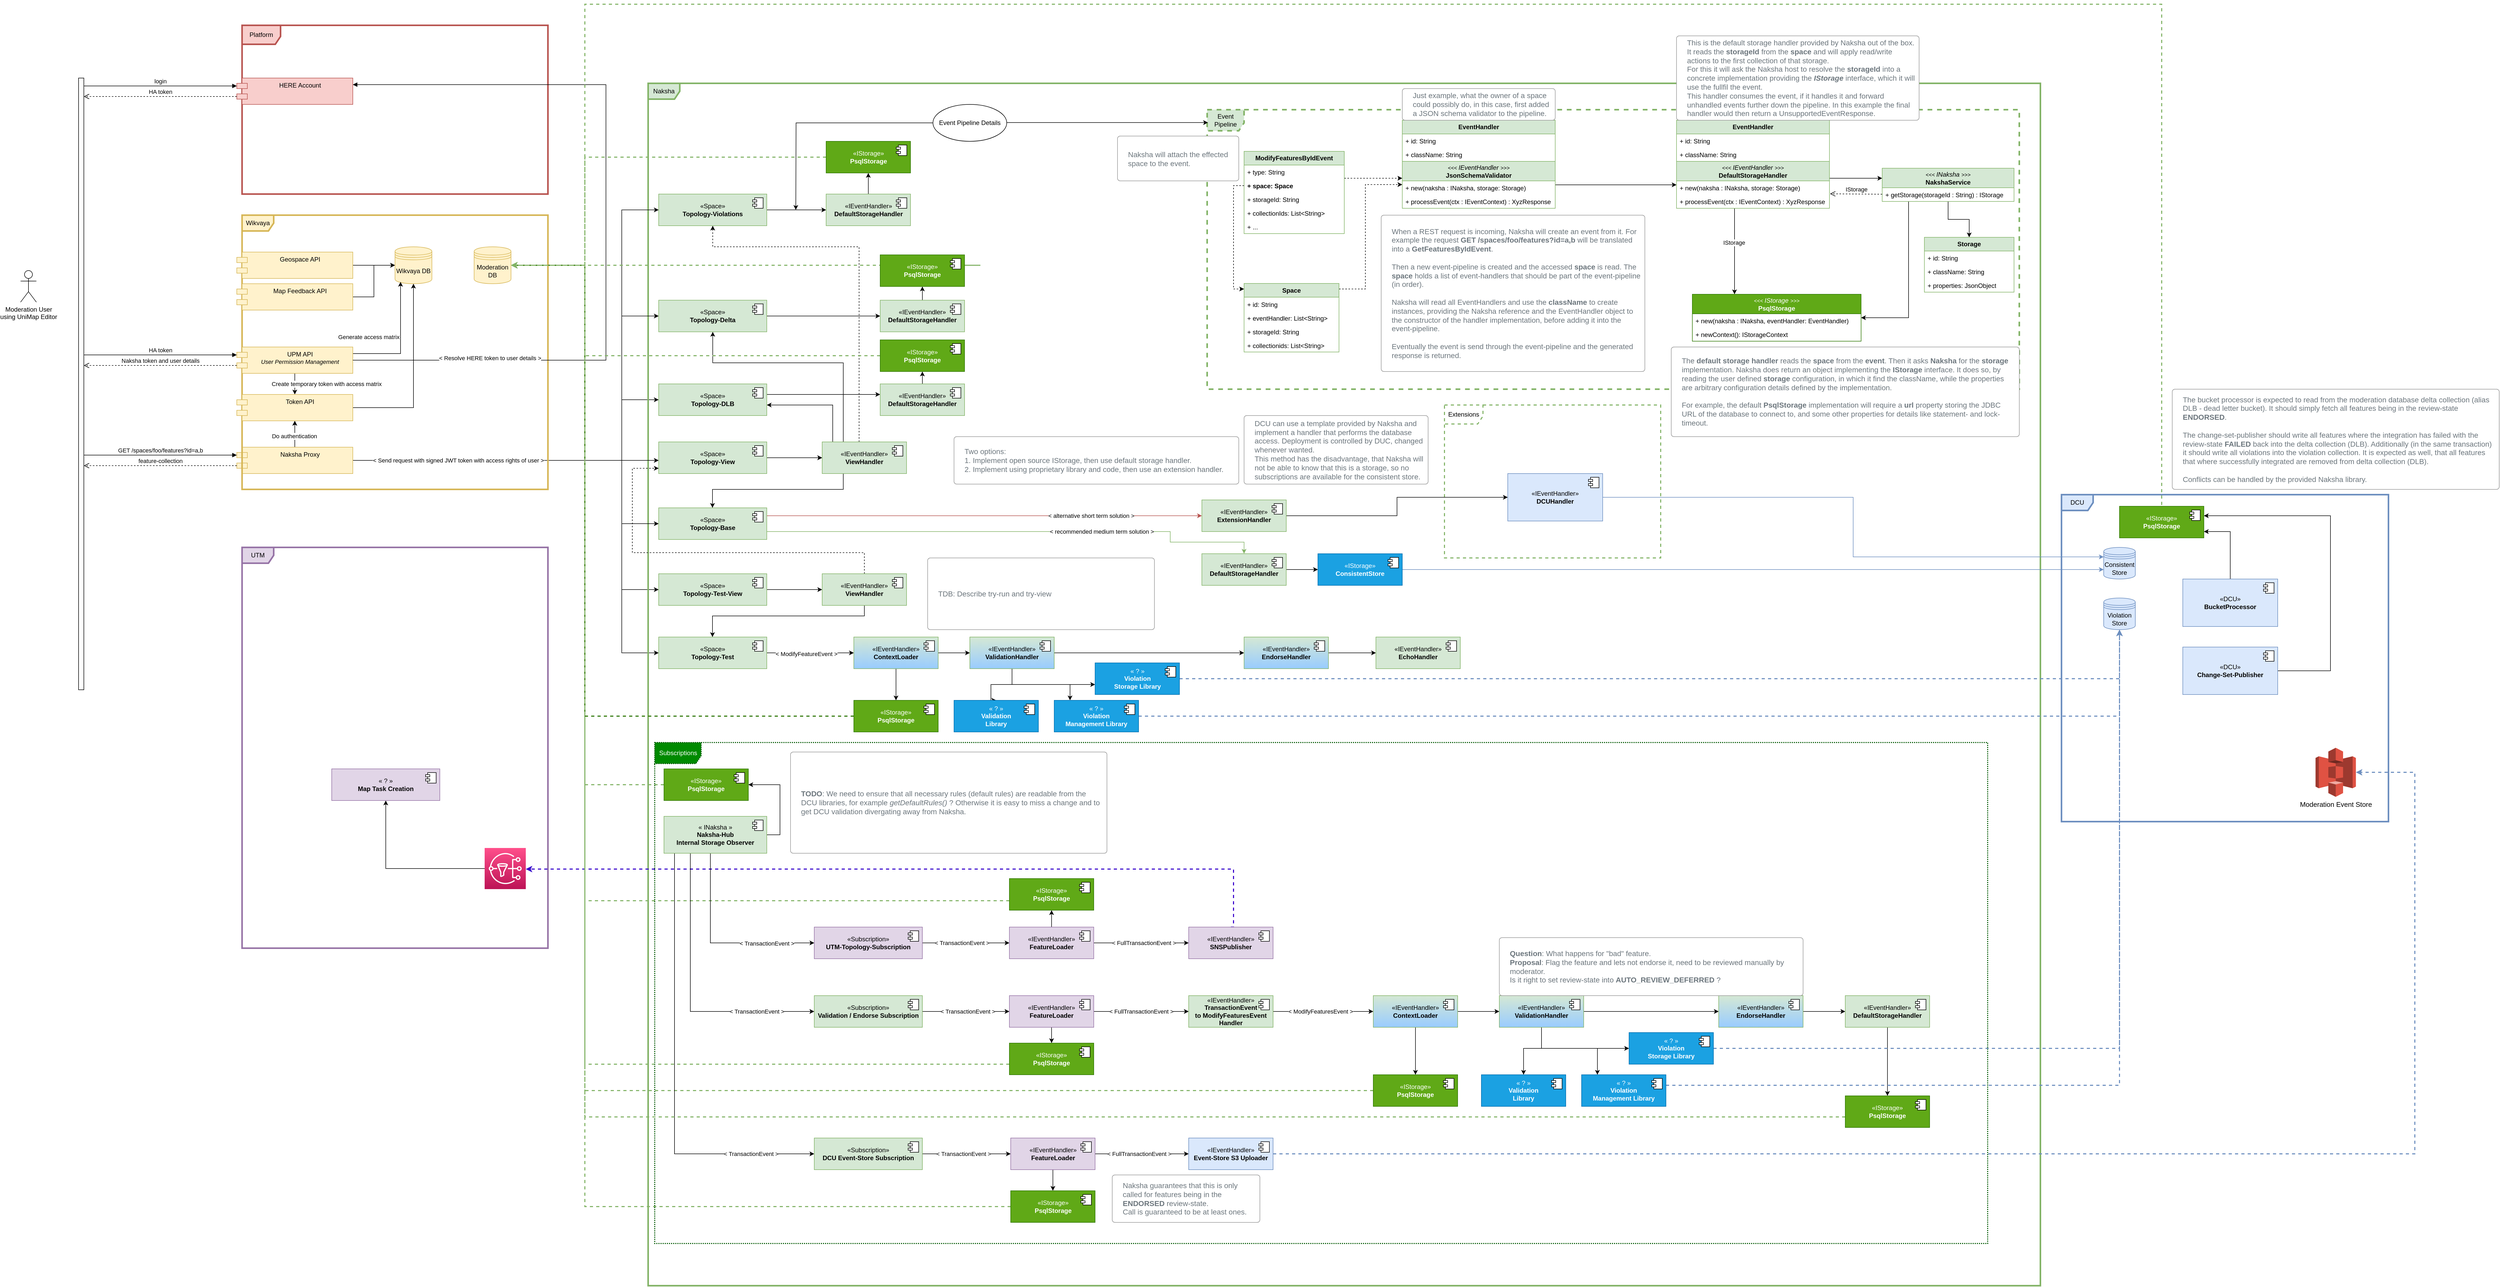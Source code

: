 <mxfile version="21.6.8" type="device">
  <diagram name="Page-1" id="c7558073-3199-34d8-9f00-42111426c3f3">
    <mxGraphModel dx="1867" dy="979" grid="1" gridSize="10" guides="1" tooltips="1" connect="1" arrows="1" fold="1" page="1" pageScale="1" pageWidth="4681" pageHeight="3300" background="none" math="0" shadow="0">
      <root>
        <mxCell id="0" />
        <mxCell id="1" parent="0" />
        <mxCell id="LxGrSM87_I9BfTGoM96F-48" style="edgeStyle=orthogonalEdgeStyle;rounded=0;orthogonalLoop=1;jettySize=auto;html=1;entryX=0;entryY=0.5;entryDx=0;entryDy=0;" edge="1" parent="1" source="IS7OfrcVgxXRb15TEPke-10" target="LxGrSM87_I9BfTGoM96F-46">
          <mxGeometry relative="1" as="geometry">
            <Array as="points">
              <mxPoint x="1200" y="905" />
              <mxPoint x="1200" y="790" />
            </Array>
          </mxGeometry>
        </mxCell>
        <mxCell id="QiJwT_M8jZvrQRE63DZS-151" style="edgeStyle=orthogonalEdgeStyle;rounded=0;orthogonalLoop=1;jettySize=auto;html=1;entryX=0;entryY=0.5;entryDx=0;entryDy=0;" parent="1" source="IS7OfrcVgxXRb15TEPke-10" target="QiJwT_M8jZvrQRE63DZS-94" edge="1">
          <mxGeometry relative="1" as="geometry">
            <Array as="points">
              <mxPoint x="1200" y="905" />
              <mxPoint x="1200" y="1270" />
            </Array>
          </mxGeometry>
        </mxCell>
        <mxCell id="QiJwT_M8jZvrQRE63DZS-150" style="edgeStyle=orthogonalEdgeStyle;rounded=0;orthogonalLoop=1;jettySize=auto;html=1;entryX=0;entryY=0.5;entryDx=0;entryDy=0;" parent="1" source="IS7OfrcVgxXRb15TEPke-10" target="QiJwT_M8jZvrQRE63DZS-96" edge="1">
          <mxGeometry relative="1" as="geometry">
            <Array as="points">
              <mxPoint x="1200" y="905" />
              <mxPoint x="1200" y="1150" />
            </Array>
          </mxGeometry>
        </mxCell>
        <mxCell id="IS7OfrcVgxXRb15TEPke-1" value="Moderation User&lt;br&gt;using UniMap Editor" style="shape=umlActor;verticalLabelPosition=bottom;verticalAlign=top;html=1;outlineConnect=0;" parent="1" vertex="1">
          <mxGeometry x="60" y="545" width="30" height="60" as="geometry" />
        </mxCell>
        <mxCell id="IS7OfrcVgxXRb15TEPke-5" value="Naksha" style="shape=umlFrame;whiteSpace=wrap;html=1;pointerEvents=0;fillColor=#d5e8d4;strokeColor=#82b366;strokeWidth=3;" parent="1" vertex="1">
          <mxGeometry x="1250" y="190" width="2640" height="2280" as="geometry" />
        </mxCell>
        <mxCell id="IS7OfrcVgxXRb15TEPke-6" value="Extensions" style="shape=umlFrame;whiteSpace=wrap;html=1;pointerEvents=0;width=73;height=36;fillColor=none;dashed=1;strokeColor=#82b366;strokeWidth=2;" parent="1" vertex="1">
          <mxGeometry x="2760" y="800" width="410" height="290" as="geometry" />
        </mxCell>
        <mxCell id="IS7OfrcVgxXRb15TEPke-9" value="Moderation DB" style="shape=datastore;whiteSpace=wrap;html=1;fillColor=#fff2cc;strokeColor=#d6b656;" parent="1" vertex="1">
          <mxGeometry x="920" y="500" width="70" height="70" as="geometry" />
        </mxCell>
        <mxCell id="IS7OfrcVgxXRb15TEPke-84" style="edgeStyle=orthogonalEdgeStyle;rounded=0;orthogonalLoop=1;jettySize=auto;html=1;entryX=0.5;entryY=1;entryDx=0;entryDy=0;" parent="1" source="IS7OfrcVgxXRb15TEPke-10" target="IS7OfrcVgxXRb15TEPke-80" edge="1">
          <mxGeometry relative="1" as="geometry" />
        </mxCell>
        <mxCell id="IS7OfrcVgxXRb15TEPke-109" style="edgeStyle=orthogonalEdgeStyle;rounded=0;orthogonalLoop=1;jettySize=auto;html=1;" parent="1" source="IS7OfrcVgxXRb15TEPke-10" target="IS7OfrcVgxXRb15TEPke-41" edge="1">
          <mxGeometry relative="1" as="geometry">
            <Array as="points">
              <mxPoint x="1150" y="905" />
              <mxPoint x="1150" y="905" />
            </Array>
          </mxGeometry>
        </mxCell>
        <mxCell id="IS7OfrcVgxXRb15TEPke-124" value="" style="edgeStyle=orthogonalEdgeStyle;rounded=0;orthogonalLoop=1;jettySize=auto;html=1;" parent="1" source="IS7OfrcVgxXRb15TEPke-10" target="IS7OfrcVgxXRb15TEPke-80" edge="1">
          <mxGeometry relative="1" as="geometry" />
        </mxCell>
        <mxCell id="QiJwT_M8jZvrQRE63DZS-1" value="Do authentication" style="edgeLabel;html=1;align=center;verticalAlign=middle;resizable=0;points=[];" parent="IS7OfrcVgxXRb15TEPke-124" vertex="1" connectable="0">
          <mxGeometry x="-0.158" y="1" relative="1" as="geometry">
            <mxPoint as="offset" />
          </mxGeometry>
        </mxCell>
        <mxCell id="IS7OfrcVgxXRb15TEPke-146" style="edgeStyle=orthogonalEdgeStyle;rounded=0;orthogonalLoop=1;jettySize=auto;html=1;entryX=0;entryY=0.5;entryDx=0;entryDy=0;" parent="1" source="IS7OfrcVgxXRb15TEPke-10" target="IS7OfrcVgxXRb15TEPke-139" edge="1">
          <mxGeometry relative="1" as="geometry">
            <Array as="points">
              <mxPoint x="1200" y="905" />
              <mxPoint x="1200" y="430" />
            </Array>
          </mxGeometry>
        </mxCell>
        <mxCell id="IS7OfrcVgxXRb15TEPke-147" style="edgeStyle=orthogonalEdgeStyle;rounded=0;orthogonalLoop=1;jettySize=auto;html=1;entryX=0;entryY=0.5;entryDx=0;entryDy=0;" parent="1" source="IS7OfrcVgxXRb15TEPke-10" target="IS7OfrcVgxXRb15TEPke-43" edge="1">
          <mxGeometry relative="1" as="geometry">
            <Array as="points">
              <mxPoint x="1200" y="905" />
              <mxPoint x="1200" y="631" />
            </Array>
          </mxGeometry>
        </mxCell>
        <mxCell id="IS7OfrcVgxXRb15TEPke-148" style="edgeStyle=orthogonalEdgeStyle;rounded=0;orthogonalLoop=1;jettySize=auto;html=1;entryX=0;entryY=0.5;entryDx=0;entryDy=0;" parent="1" source="IS7OfrcVgxXRb15TEPke-10" target="IS7OfrcVgxXRb15TEPke-45" edge="1">
          <mxGeometry relative="1" as="geometry">
            <Array as="points">
              <mxPoint x="1200" y="905" />
              <mxPoint x="1200" y="1025" />
            </Array>
          </mxGeometry>
        </mxCell>
        <mxCell id="QiJwT_M8jZvrQRE63DZS-2" value="&amp;lt; Send request with signed JWT token with access rights of user &amp;gt;" style="edgeLabel;html=1;align=center;verticalAlign=middle;resizable=0;points=[];" parent="IS7OfrcVgxXRb15TEPke-148" vertex="1" connectable="0">
          <mxGeometry x="-0.606" y="1" relative="1" as="geometry">
            <mxPoint x="62" y="1" as="offset" />
          </mxGeometry>
        </mxCell>
        <mxCell id="IS7OfrcVgxXRb15TEPke-10" value="Naksha Proxy" style="shape=module;align=left;spacingLeft=20;align=center;verticalAlign=top;whiteSpace=wrap;html=1;fillColor=#fff2cc;strokeColor=#d6b656;" parent="1" vertex="1">
          <mxGeometry x="470" y="880" width="220" height="50" as="geometry" />
        </mxCell>
        <mxCell id="IS7OfrcVgxXRb15TEPke-128" style="edgeStyle=orthogonalEdgeStyle;rounded=0;orthogonalLoop=1;jettySize=auto;html=1;fillColor=#dae8fc;strokeColor=#6c8ebf;entryX=0;entryY=0.3;entryDx=0;entryDy=0;" parent="1" source="IS7OfrcVgxXRb15TEPke-15" target="IS7OfrcVgxXRb15TEPke-50" edge="1">
          <mxGeometry relative="1" as="geometry" />
        </mxCell>
        <mxCell id="IS7OfrcVgxXRb15TEPke-15" value="«IEventHandler»&lt;br&gt;&lt;b&gt;DCUHandler&lt;/b&gt;" style="html=1;dropTarget=0;whiteSpace=wrap;fillColor=#dae8fc;strokeColor=#6c8ebf;" parent="1" vertex="1">
          <mxGeometry x="2880" y="930" width="180" height="90" as="geometry" />
        </mxCell>
        <mxCell id="IS7OfrcVgxXRb15TEPke-16" value="" style="shape=module;jettyWidth=8;jettyHeight=4;" parent="IS7OfrcVgxXRb15TEPke-15" vertex="1">
          <mxGeometry x="1" width="20" height="20" relative="1" as="geometry">
            <mxPoint x="-27" y="7" as="offset" />
          </mxGeometry>
        </mxCell>
        <mxCell id="IS7OfrcVgxXRb15TEPke-129" style="edgeStyle=orthogonalEdgeStyle;rounded=0;orthogonalLoop=1;jettySize=auto;html=1;entryX=0;entryY=0.7;entryDx=0;entryDy=0;fillColor=#dae8fc;strokeColor=#6c8ebf;" parent="1" source="IS7OfrcVgxXRb15TEPke-33" target="IS7OfrcVgxXRb15TEPke-50" edge="1">
          <mxGeometry relative="1" as="geometry">
            <Array as="points" />
          </mxGeometry>
        </mxCell>
        <mxCell id="IS7OfrcVgxXRb15TEPke-33" value="«IStorage»&lt;br&gt;&lt;b&gt;ConsistentStore&lt;/b&gt;" style="html=1;dropTarget=0;whiteSpace=wrap;fillColor=#1ba1e2;strokeColor=#006EAF;fontColor=#ffffff;" parent="1" vertex="1">
          <mxGeometry x="2520" y="1082" width="160" height="60" as="geometry" />
        </mxCell>
        <mxCell id="IS7OfrcVgxXRb15TEPke-34" value="" style="shape=module;jettyWidth=8;jettyHeight=4;" parent="IS7OfrcVgxXRb15TEPke-33" vertex="1">
          <mxGeometry x="1" width="20" height="20" relative="1" as="geometry">
            <mxPoint x="-27" y="7" as="offset" />
          </mxGeometry>
        </mxCell>
        <mxCell id="IS7OfrcVgxXRb15TEPke-107" style="edgeStyle=orthogonalEdgeStyle;rounded=0;orthogonalLoop=1;jettySize=auto;html=1;entryX=0;entryY=0.5;entryDx=0;entryDy=0;" parent="1" source="IS7OfrcVgxXRb15TEPke-41" target="IS7OfrcVgxXRb15TEPke-105" edge="1">
          <mxGeometry relative="1" as="geometry" />
        </mxCell>
        <mxCell id="IS7OfrcVgxXRb15TEPke-125" value="" style="edgeStyle=orthogonalEdgeStyle;rounded=0;orthogonalLoop=1;jettySize=auto;html=1;" parent="1" source="IS7OfrcVgxXRb15TEPke-41" target="IS7OfrcVgxXRb15TEPke-105" edge="1">
          <mxGeometry relative="1" as="geometry" />
        </mxCell>
        <mxCell id="IS7OfrcVgxXRb15TEPke-41" value="«Space»&lt;br&gt;&lt;b&gt;Topology-View&lt;/b&gt;" style="html=1;dropTarget=0;whiteSpace=wrap;fillColor=#d5e8d4;strokeColor=#82b366;" parent="1" vertex="1">
          <mxGeometry x="1270" y="870" width="205" height="60" as="geometry" />
        </mxCell>
        <mxCell id="IS7OfrcVgxXRb15TEPke-42" value="" style="shape=module;jettyWidth=8;jettyHeight=4;" parent="IS7OfrcVgxXRb15TEPke-41" vertex="1">
          <mxGeometry x="1" width="20" height="20" relative="1" as="geometry">
            <mxPoint x="-27" y="7" as="offset" />
          </mxGeometry>
        </mxCell>
        <mxCell id="QiJwT_M8jZvrQRE63DZS-54" style="edgeStyle=orthogonalEdgeStyle;rounded=0;orthogonalLoop=1;jettySize=auto;html=1;" parent="1" source="IS7OfrcVgxXRb15TEPke-43" target="QiJwT_M8jZvrQRE63DZS-49" edge="1">
          <mxGeometry relative="1" as="geometry" />
        </mxCell>
        <mxCell id="IS7OfrcVgxXRb15TEPke-43" value="«Space»&lt;br&gt;&lt;b&gt;Topology-Delta&lt;/b&gt;" style="html=1;dropTarget=0;whiteSpace=wrap;fillColor=#d5e8d4;strokeColor=#82b366;" parent="1" vertex="1">
          <mxGeometry x="1270" y="601.25" width="205" height="60" as="geometry" />
        </mxCell>
        <mxCell id="IS7OfrcVgxXRb15TEPke-44" value="" style="shape=module;jettyWidth=8;jettyHeight=4;" parent="IS7OfrcVgxXRb15TEPke-43" vertex="1">
          <mxGeometry x="1" width="20" height="20" relative="1" as="geometry">
            <mxPoint x="-27" y="7" as="offset" />
          </mxGeometry>
        </mxCell>
        <mxCell id="IS7OfrcVgxXRb15TEPke-149" style="edgeStyle=orthogonalEdgeStyle;rounded=0;orthogonalLoop=1;jettySize=auto;html=1;entryX=0;entryY=0.5;entryDx=0;entryDy=0;fillColor=#f8cecc;strokeColor=#b85450;" parent="1" source="IS7OfrcVgxXRb15TEPke-45" target="IS7OfrcVgxXRb15TEPke-122" edge="1">
          <mxGeometry relative="1" as="geometry">
            <Array as="points">
              <mxPoint x="2030" y="1010" />
              <mxPoint x="2030" y="1010" />
            </Array>
          </mxGeometry>
        </mxCell>
        <mxCell id="IS7OfrcVgxXRb15TEPke-151" value="&amp;lt; alternative short term solution &amp;gt;" style="edgeLabel;html=1;align=center;verticalAlign=middle;resizable=0;points=[];" parent="IS7OfrcVgxXRb15TEPke-149" vertex="1" connectable="0">
          <mxGeometry x="-0.133" y="1" relative="1" as="geometry">
            <mxPoint x="257" y="1" as="offset" />
          </mxGeometry>
        </mxCell>
        <mxCell id="IS7OfrcVgxXRb15TEPke-45" value="«Space»&lt;br&gt;&lt;b&gt;Topology-Base&lt;/b&gt;" style="html=1;dropTarget=0;whiteSpace=wrap;fillColor=#d5e8d4;strokeColor=#82b366;" parent="1" vertex="1">
          <mxGeometry x="1270" y="995" width="205" height="60" as="geometry" />
        </mxCell>
        <mxCell id="IS7OfrcVgxXRb15TEPke-46" value="" style="shape=module;jettyWidth=8;jettyHeight=4;" parent="IS7OfrcVgxXRb15TEPke-45" vertex="1">
          <mxGeometry x="1" width="20" height="20" relative="1" as="geometry">
            <mxPoint x="-27" y="7" as="offset" />
          </mxGeometry>
        </mxCell>
        <mxCell id="IS7OfrcVgxXRb15TEPke-49" value="DCU" style="shape=umlFrame;whiteSpace=wrap;html=1;pointerEvents=0;fillColor=#dae8fc;strokeColor=#6c8ebf;strokeWidth=3;" parent="1" vertex="1">
          <mxGeometry x="3930" y="970" width="620" height="620" as="geometry" />
        </mxCell>
        <mxCell id="IS7OfrcVgxXRb15TEPke-50" value="Consistent&lt;br&gt;Store" style="shape=datastore;whiteSpace=wrap;html=1;fillColor=#dae8fc;strokeColor=#6c8ebf;" parent="1" vertex="1">
          <mxGeometry x="4010" y="1070" width="60" height="60" as="geometry" />
        </mxCell>
        <mxCell id="IS7OfrcVgxXRb15TEPke-103" style="edgeStyle=orthogonalEdgeStyle;rounded=0;orthogonalLoop=1;jettySize=auto;html=1;entryX=1;entryY=0.5;entryDx=0;entryDy=0;fillColor=#d5e8d4;strokeColor=#82b366;dashed=1;strokeWidth=2;" parent="1" source="IS7OfrcVgxXRb15TEPke-51" target="IS7OfrcVgxXRb15TEPke-9" edge="1">
          <mxGeometry relative="1" as="geometry">
            <Array as="points">
              <mxPoint x="1130" y="330" />
              <mxPoint x="1130" y="535" />
            </Array>
          </mxGeometry>
        </mxCell>
        <mxCell id="IS7OfrcVgxXRb15TEPke-51" value="«IStorage»&lt;br&gt;&lt;b&gt;PsqlStorage&lt;/b&gt;" style="html=1;dropTarget=0;whiteSpace=wrap;fillColor=#60a917;strokeColor=#2D7600;fontColor=#ffffff;" parent="1" vertex="1">
          <mxGeometry x="1587.5" y="300" width="160" height="60" as="geometry" />
        </mxCell>
        <mxCell id="IS7OfrcVgxXRb15TEPke-52" value="" style="shape=module;jettyWidth=8;jettyHeight=4;" parent="IS7OfrcVgxXRb15TEPke-51" vertex="1">
          <mxGeometry x="1" width="20" height="20" relative="1" as="geometry">
            <mxPoint x="-27" y="7" as="offset" />
          </mxGeometry>
        </mxCell>
        <mxCell id="QiJwT_M8jZvrQRE63DZS-28" style="edgeStyle=orthogonalEdgeStyle;rounded=0;orthogonalLoop=1;jettySize=auto;html=1;" parent="1" source="IS7OfrcVgxXRb15TEPke-53" target="IS7OfrcVgxXRb15TEPke-131" edge="1">
          <mxGeometry relative="1" as="geometry">
            <Array as="points">
              <mxPoint x="4090" y="1040" />
            </Array>
          </mxGeometry>
        </mxCell>
        <mxCell id="IS7OfrcVgxXRb15TEPke-53" value="«DCU»&lt;br&gt;&lt;b&gt;BucketProcessor&lt;/b&gt;" style="html=1;dropTarget=0;whiteSpace=wrap;fillColor=#dae8fc;strokeColor=#6c8ebf;" parent="1" vertex="1">
          <mxGeometry x="4160" y="1130" width="180" height="90" as="geometry" />
        </mxCell>
        <mxCell id="IS7OfrcVgxXRb15TEPke-54" value="" style="shape=module;jettyWidth=8;jettyHeight=4;" parent="IS7OfrcVgxXRb15TEPke-53" vertex="1">
          <mxGeometry x="1" width="20" height="20" relative="1" as="geometry">
            <mxPoint x="-27" y="7" as="offset" />
          </mxGeometry>
        </mxCell>
        <mxCell id="QiJwT_M8jZvrQRE63DZS-72" style="edgeStyle=orthogonalEdgeStyle;rounded=0;orthogonalLoop=1;jettySize=auto;html=1;" parent="1" source="IS7OfrcVgxXRb15TEPke-55" target="IS7OfrcVgxXRb15TEPke-131" edge="1">
          <mxGeometry relative="1" as="geometry">
            <Array as="points">
              <mxPoint x="4440" y="1304" />
              <mxPoint x="4440" y="1010" />
            </Array>
          </mxGeometry>
        </mxCell>
        <mxCell id="IS7OfrcVgxXRb15TEPke-55" value="«DCU»&lt;br&gt;&lt;b&gt;Change-Set-Publisher&lt;/b&gt;" style="html=1;dropTarget=0;whiteSpace=wrap;fillColor=#dae8fc;strokeColor=#6c8ebf;" parent="1" vertex="1">
          <mxGeometry x="4160" y="1259" width="180" height="90" as="geometry" />
        </mxCell>
        <mxCell id="IS7OfrcVgxXRb15TEPke-56" value="" style="shape=module;jettyWidth=8;jettyHeight=4;" parent="IS7OfrcVgxXRb15TEPke-55" vertex="1">
          <mxGeometry x="1" width="20" height="20" relative="1" as="geometry">
            <mxPoint x="-27" y="7" as="offset" />
          </mxGeometry>
        </mxCell>
        <mxCell id="IS7OfrcVgxXRb15TEPke-57" value="Wikvaya" style="shape=umlFrame;whiteSpace=wrap;html=1;pointerEvents=0;fillColor=#fff2cc;strokeColor=#d6b656;strokeWidth=3;" parent="1" vertex="1">
          <mxGeometry x="480" y="440" width="580" height="520" as="geometry" />
        </mxCell>
        <mxCell id="IS7OfrcVgxXRb15TEPke-58" value="Wikvaya DB" style="shape=datastore;whiteSpace=wrap;html=1;fillColor=#fff2cc;strokeColor=#d6b656;" parent="1" vertex="1">
          <mxGeometry x="770" y="500" width="70" height="70" as="geometry" />
        </mxCell>
        <mxCell id="IS7OfrcVgxXRb15TEPke-67" value="UTM" style="shape=umlFrame;whiteSpace=wrap;html=1;pointerEvents=0;fillColor=#e1d5e7;strokeColor=#9673a6;strokeWidth=3;" parent="1" vertex="1">
          <mxGeometry x="480" y="1070" width="580" height="760" as="geometry" />
        </mxCell>
        <mxCell id="IS7OfrcVgxXRb15TEPke-73" value="Two options:&lt;br&gt;1. Implement open source IStorage, then use default storage handler.&lt;br&gt;2. Implement using proprietary library and code, then use an extension handler." style="html=1;shadow=0;dashed=0;shape=mxgraph.bootstrap.rrect;rSize=5;strokeColor=#999999;strokeWidth=1;fillColor=#FFFFFF;fontColor=#6C767D;whiteSpace=wrap;align=left;verticalAlign=middle;spacingLeft=10;fontSize=14;spacing=10;" parent="1" vertex="1">
          <mxGeometry x="1830" y="860" width="540" height="90" as="geometry" />
        </mxCell>
        <mxCell id="IS7OfrcVgxXRb15TEPke-82" style="edgeStyle=orthogonalEdgeStyle;rounded=0;orthogonalLoop=1;jettySize=auto;html=1;entryX=0.15;entryY=0.95;entryDx=0;entryDy=0;entryPerimeter=0;exitX=1;exitY=0.25;exitDx=0;exitDy=0;" parent="1" source="IS7OfrcVgxXRb15TEPke-76" target="IS7OfrcVgxXRb15TEPke-58" edge="1">
          <mxGeometry relative="1" as="geometry" />
        </mxCell>
        <mxCell id="IS7OfrcVgxXRb15TEPke-101" value="Generate access matrix" style="edgeLabel;html=1;align=center;verticalAlign=middle;resizable=0;points=[];" parent="IS7OfrcVgxXRb15TEPke-82" vertex="1" connectable="0">
          <mxGeometry x="-0.646" y="1" relative="1" as="geometry">
            <mxPoint x="-10" y="-31" as="offset" />
          </mxGeometry>
        </mxCell>
        <mxCell id="IS7OfrcVgxXRb15TEPke-90" style="edgeStyle=orthogonalEdgeStyle;rounded=0;orthogonalLoop=1;jettySize=auto;html=1;" parent="1" source="IS7OfrcVgxXRb15TEPke-76" target="IS7OfrcVgxXRb15TEPke-80" edge="1">
          <mxGeometry relative="1" as="geometry" />
        </mxCell>
        <mxCell id="IS7OfrcVgxXRb15TEPke-100" value="Create temporary token with access matrix" style="edgeLabel;html=1;align=center;verticalAlign=middle;resizable=0;points=[];" parent="IS7OfrcVgxXRb15TEPke-90" vertex="1" connectable="0">
          <mxGeometry x="-0.261" y="-1" relative="1" as="geometry">
            <mxPoint x="61" y="5" as="offset" />
          </mxGeometry>
        </mxCell>
        <mxCell id="IS7OfrcVgxXRb15TEPke-76" value="UPM API&lt;br&gt;&lt;i&gt;&lt;font style=&quot;font-size: 11px;&quot;&gt;User Permission Management&lt;/font&gt;&lt;/i&gt;" style="shape=module;align=left;spacingLeft=20;align=center;verticalAlign=top;whiteSpace=wrap;html=1;fillColor=#fff2cc;strokeColor=#d6b656;" parent="1" vertex="1">
          <mxGeometry x="470" y="690" width="220" height="50" as="geometry" />
        </mxCell>
        <mxCell id="IS7OfrcVgxXRb15TEPke-102" style="edgeStyle=orthogonalEdgeStyle;rounded=0;orthogonalLoop=1;jettySize=auto;html=1;" parent="1" source="IS7OfrcVgxXRb15TEPke-77" target="IS7OfrcVgxXRb15TEPke-58" edge="1">
          <mxGeometry relative="1" as="geometry" />
        </mxCell>
        <mxCell id="IS7OfrcVgxXRb15TEPke-77" value="Map Feedback API" style="shape=module;align=left;spacingLeft=20;align=center;verticalAlign=top;whiteSpace=wrap;html=1;fillColor=#fff2cc;strokeColor=#d6b656;" parent="1" vertex="1">
          <mxGeometry x="470" y="570" width="220" height="50" as="geometry" />
        </mxCell>
        <mxCell id="IS7OfrcVgxXRb15TEPke-81" style="edgeStyle=orthogonalEdgeStyle;rounded=0;orthogonalLoop=1;jettySize=auto;html=1;entryX=0;entryY=0.5;entryDx=0;entryDy=0;" parent="1" source="IS7OfrcVgxXRb15TEPke-78" target="IS7OfrcVgxXRb15TEPke-58" edge="1">
          <mxGeometry relative="1" as="geometry" />
        </mxCell>
        <mxCell id="IS7OfrcVgxXRb15TEPke-78" value="Geospace API" style="shape=module;align=left;spacingLeft=20;align=center;verticalAlign=top;whiteSpace=wrap;html=1;fillColor=#fff2cc;strokeColor=#d6b656;" parent="1" vertex="1">
          <mxGeometry x="470" y="510" width="220" height="50" as="geometry" />
        </mxCell>
        <mxCell id="IS7OfrcVgxXRb15TEPke-83" style="edgeStyle=orthogonalEdgeStyle;rounded=0;orthogonalLoop=1;jettySize=auto;html=1;entryX=0.5;entryY=1;entryDx=0;entryDy=0;" parent="1" source="IS7OfrcVgxXRb15TEPke-80" target="IS7OfrcVgxXRb15TEPke-58" edge="1">
          <mxGeometry relative="1" as="geometry" />
        </mxCell>
        <mxCell id="IS7OfrcVgxXRb15TEPke-80" value="Token API" style="shape=module;align=left;spacingLeft=20;align=center;verticalAlign=top;whiteSpace=wrap;html=1;fillColor=#fff2cc;strokeColor=#d6b656;" parent="1" vertex="1">
          <mxGeometry x="470" y="780" width="220" height="50" as="geometry" />
        </mxCell>
        <mxCell id="IS7OfrcVgxXRb15TEPke-86" value="HA token" style="html=1;verticalAlign=bottom;endArrow=block;edgeStyle=elbowEdgeStyle;elbow=vertical;curved=0;rounded=0;entryX=0;entryY=0;entryDx=0;entryDy=15;entryPerimeter=0;" parent="1" source="IS7OfrcVgxXRb15TEPke-87" target="IS7OfrcVgxXRb15TEPke-76" edge="1">
          <mxGeometry width="80" relative="1" as="geometry">
            <mxPoint x="220" y="540" as="sourcePoint" />
            <mxPoint x="300" y="540" as="targetPoint" />
            <Array as="points" />
          </mxGeometry>
        </mxCell>
        <mxCell id="IS7OfrcVgxXRb15TEPke-87" value="" style="html=1;points=[];perimeter=orthogonalPerimeter;outlineConnect=0;targetShapes=umlLifeline;portConstraint=eastwest;newEdgeStyle={&quot;edgeStyle&quot;:&quot;elbowEdgeStyle&quot;,&quot;elbow&quot;:&quot;vertical&quot;,&quot;curved&quot;:0,&quot;rounded&quot;:0};" parent="1" vertex="1">
          <mxGeometry x="170" y="180" width="10" height="1160" as="geometry" />
        </mxCell>
        <mxCell id="IS7OfrcVgxXRb15TEPke-88" value="Naksha token and user details" style="html=1;verticalAlign=bottom;endArrow=open;dashed=1;endSize=8;edgeStyle=elbowEdgeStyle;elbow=vertical;curved=0;rounded=0;exitX=0;exitY=0;exitDx=0;exitDy=35;exitPerimeter=0;" parent="1" source="IS7OfrcVgxXRb15TEPke-76" target="IS7OfrcVgxXRb15TEPke-87" edge="1">
          <mxGeometry relative="1" as="geometry">
            <mxPoint x="380" y="610" as="sourcePoint" />
            <mxPoint x="300" y="610" as="targetPoint" />
          </mxGeometry>
        </mxCell>
        <mxCell id="IS7OfrcVgxXRb15TEPke-91" value="Platform" style="shape=umlFrame;whiteSpace=wrap;html=1;pointerEvents=0;width=73;height=36;fillColor=#f8cecc;strokeColor=#b85450;strokeWidth=3;" parent="1" vertex="1">
          <mxGeometry x="480" y="80" width="580" height="320" as="geometry" />
        </mxCell>
        <mxCell id="IS7OfrcVgxXRb15TEPke-92" value="GET /spaces/foo/features?id=a,b" style="html=1;verticalAlign=bottom;endArrow=block;edgeStyle=elbowEdgeStyle;elbow=vertical;curved=0;rounded=0;entryX=0;entryY=0;entryDx=0;entryDy=15;entryPerimeter=0;" parent="1" source="IS7OfrcVgxXRb15TEPke-87" target="IS7OfrcVgxXRb15TEPke-10" edge="1">
          <mxGeometry width="80" relative="1" as="geometry">
            <mxPoint x="190" y="880" as="sourcePoint" />
            <mxPoint x="480" y="880" as="targetPoint" />
            <Array as="points" />
          </mxGeometry>
        </mxCell>
        <mxCell id="IS7OfrcVgxXRb15TEPke-93" value="feature-collection" style="html=1;verticalAlign=bottom;endArrow=open;dashed=1;endSize=8;edgeStyle=elbowEdgeStyle;elbow=vertical;curved=0;rounded=0;exitX=0;exitY=0;exitDx=0;exitDy=35;exitPerimeter=0;" parent="1" source="IS7OfrcVgxXRb15TEPke-10" edge="1">
          <mxGeometry relative="1" as="geometry">
            <mxPoint x="470" y="900" as="sourcePoint" />
            <mxPoint x="180" y="915" as="targetPoint" />
            <Array as="points">
              <mxPoint x="320" y="915" />
            </Array>
          </mxGeometry>
        </mxCell>
        <mxCell id="IS7OfrcVgxXRb15TEPke-95" value="HERE Account" style="shape=module;align=left;spacingLeft=20;align=center;verticalAlign=top;whiteSpace=wrap;html=1;fillColor=#f8cecc;strokeColor=#b85450;" parent="1" vertex="1">
          <mxGeometry x="470" y="180" width="220" height="50" as="geometry" />
        </mxCell>
        <mxCell id="IS7OfrcVgxXRb15TEPke-96" value="login" style="html=1;verticalAlign=bottom;endArrow=block;edgeStyle=elbowEdgeStyle;elbow=vertical;curved=0;rounded=0;entryX=0;entryY=0;entryDx=0;entryDy=15;entryPerimeter=0;" parent="1" source="IS7OfrcVgxXRb15TEPke-87" target="IS7OfrcVgxXRb15TEPke-95" edge="1">
          <mxGeometry width="80" relative="1" as="geometry">
            <mxPoint x="210" y="242.5" as="sourcePoint" />
            <mxPoint x="490" y="237.5" as="targetPoint" />
            <Array as="points" />
          </mxGeometry>
        </mxCell>
        <mxCell id="IS7OfrcVgxXRb15TEPke-97" value="HA token" style="html=1;verticalAlign=bottom;endArrow=open;dashed=1;endSize=8;edgeStyle=elbowEdgeStyle;elbow=vertical;curved=0;rounded=0;exitX=0;exitY=0;exitDx=0;exitDy=35;exitPerimeter=0;" parent="1" source="IS7OfrcVgxXRb15TEPke-95" target="IS7OfrcVgxXRb15TEPke-87" edge="1">
          <mxGeometry relative="1" as="geometry">
            <mxPoint x="470" y="210" as="sourcePoint" />
            <mxPoint x="200" y="210" as="targetPoint" />
          </mxGeometry>
        </mxCell>
        <mxCell id="IS7OfrcVgxXRb15TEPke-98" value="&amp;lt; Resolve HERE token to user details &amp;gt;" style="html=1;verticalAlign=bottom;endArrow=block;edgeStyle=elbowEdgeStyle;elbow=vertical;curved=0;rounded=0;entryX=1;entryY=0.25;entryDx=0;entryDy=0;exitX=1;exitY=0.5;exitDx=0;exitDy=0;startArrow=none;startFill=0;" parent="1" source="IS7OfrcVgxXRb15TEPke-76" target="IS7OfrcVgxXRb15TEPke-95" edge="1">
          <mxGeometry x="-0.649" y="-5" width="80" relative="1" as="geometry">
            <mxPoint x="1060" y="550.333" as="sourcePoint" />
            <mxPoint x="1280" y="550" as="targetPoint" />
            <Array as="points">
              <mxPoint x="1170" y="460" />
            </Array>
            <mxPoint as="offset" />
          </mxGeometry>
        </mxCell>
        <mxCell id="IS7OfrcVgxXRb15TEPke-111" style="edgeStyle=orthogonalEdgeStyle;rounded=0;orthogonalLoop=1;jettySize=auto;html=1;exitX=0.25;exitY=1;exitDx=0;exitDy=0;" parent="1" source="IS7OfrcVgxXRb15TEPke-105" target="IS7OfrcVgxXRb15TEPke-45" edge="1">
          <mxGeometry relative="1" as="geometry">
            <Array as="points">
              <mxPoint x="1620" y="960" />
              <mxPoint x="1372" y="960" />
            </Array>
          </mxGeometry>
        </mxCell>
        <mxCell id="IS7OfrcVgxXRb15TEPke-115" style="edgeStyle=orthogonalEdgeStyle;rounded=0;orthogonalLoop=1;jettySize=auto;html=1;entryX=0.5;entryY=1;entryDx=0;entryDy=0;exitX=0.25;exitY=0;exitDx=0;exitDy=0;" parent="1" source="IS7OfrcVgxXRb15TEPke-105" target="IS7OfrcVgxXRb15TEPke-43" edge="1">
          <mxGeometry relative="1" as="geometry">
            <Array as="points">
              <mxPoint x="1620" y="720" />
              <mxPoint x="1373" y="720" />
            </Array>
          </mxGeometry>
        </mxCell>
        <mxCell id="IS7OfrcVgxXRb15TEPke-145" style="edgeStyle=orthogonalEdgeStyle;rounded=0;orthogonalLoop=1;jettySize=auto;html=1;entryX=0.5;entryY=1;entryDx=0;entryDy=0;dashed=1;" parent="1" source="IS7OfrcVgxXRb15TEPke-105" target="IS7OfrcVgxXRb15TEPke-139" edge="1">
          <mxGeometry relative="1" as="geometry">
            <Array as="points">
              <mxPoint x="1650" y="500" />
              <mxPoint x="1373" y="500" />
            </Array>
          </mxGeometry>
        </mxCell>
        <mxCell id="LxGrSM87_I9BfTGoM96F-52" style="edgeStyle=orthogonalEdgeStyle;rounded=0;orthogonalLoop=1;jettySize=auto;html=1;" edge="1" parent="1" source="IS7OfrcVgxXRb15TEPke-105">
          <mxGeometry relative="1" as="geometry">
            <mxPoint x="1475" y="800" as="targetPoint" />
            <Array as="points">
              <mxPoint x="1600" y="800" />
              <mxPoint x="1475" y="800" />
            </Array>
          </mxGeometry>
        </mxCell>
        <mxCell id="IS7OfrcVgxXRb15TEPke-105" value="«IEventHandler»&lt;br&gt;&lt;b&gt;ViewHandler&lt;/b&gt;" style="html=1;dropTarget=0;whiteSpace=wrap;fillColor=#d5e8d4;strokeColor=#82b366;" parent="1" vertex="1">
          <mxGeometry x="1580" y="870" width="160" height="60" as="geometry" />
        </mxCell>
        <mxCell id="IS7OfrcVgxXRb15TEPke-106" value="" style="shape=module;jettyWidth=8;jettyHeight=4;" parent="IS7OfrcVgxXRb15TEPke-105" vertex="1">
          <mxGeometry x="1" width="20" height="20" relative="1" as="geometry">
            <mxPoint x="-27" y="7" as="offset" />
          </mxGeometry>
        </mxCell>
        <mxCell id="IS7OfrcVgxXRb15TEPke-121" style="edgeStyle=orthogonalEdgeStyle;rounded=0;orthogonalLoop=1;jettySize=auto;html=1;entryX=0;entryY=0.5;entryDx=0;entryDy=0;" parent="1" source="IS7OfrcVgxXRb15TEPke-118" target="IS7OfrcVgxXRb15TEPke-33" edge="1">
          <mxGeometry relative="1" as="geometry" />
        </mxCell>
        <mxCell id="IS7OfrcVgxXRb15TEPke-118" value="«IEventHandler»&lt;br&gt;&lt;b&gt;DefaultStorageHandler&lt;/b&gt;" style="html=1;dropTarget=0;whiteSpace=wrap;fillColor=#d5e8d4;strokeColor=#82b366;" parent="1" vertex="1">
          <mxGeometry x="2299.95" y="1082" width="160" height="60" as="geometry" />
        </mxCell>
        <mxCell id="IS7OfrcVgxXRb15TEPke-119" value="" style="shape=module;jettyWidth=8;jettyHeight=4;" parent="IS7OfrcVgxXRb15TEPke-118" vertex="1">
          <mxGeometry x="1" width="20" height="20" relative="1" as="geometry">
            <mxPoint x="-27" y="7" as="offset" />
          </mxGeometry>
        </mxCell>
        <mxCell id="QiJwT_M8jZvrQRE63DZS-15" style="edgeStyle=orthogonalEdgeStyle;rounded=0;orthogonalLoop=1;jettySize=auto;html=1;" parent="1" source="IS7OfrcVgxXRb15TEPke-122" target="IS7OfrcVgxXRb15TEPke-15" edge="1">
          <mxGeometry relative="1" as="geometry" />
        </mxCell>
        <mxCell id="IS7OfrcVgxXRb15TEPke-122" value="«IEventHandler»&lt;br&gt;&lt;b&gt;ExtensionHandler&lt;/b&gt;" style="html=1;dropTarget=0;whiteSpace=wrap;fillColor=#d5e8d4;strokeColor=#82b366;" parent="1" vertex="1">
          <mxGeometry x="2300" y="980" width="160" height="60" as="geometry" />
        </mxCell>
        <mxCell id="IS7OfrcVgxXRb15TEPke-123" value="" style="shape=module;jettyWidth=8;jettyHeight=4;" parent="IS7OfrcVgxXRb15TEPke-122" vertex="1">
          <mxGeometry x="1" width="20" height="20" relative="1" as="geometry">
            <mxPoint x="-27" y="7" as="offset" />
          </mxGeometry>
        </mxCell>
        <mxCell id="IS7OfrcVgxXRb15TEPke-120" style="edgeStyle=orthogonalEdgeStyle;rounded=0;orthogonalLoop=1;jettySize=auto;html=1;entryX=0.5;entryY=0;entryDx=0;entryDy=0;fillColor=#d5e8d4;strokeColor=#82b366;" parent="1" source="IS7OfrcVgxXRb15TEPke-45" target="IS7OfrcVgxXRb15TEPke-118" edge="1">
          <mxGeometry relative="1" as="geometry">
            <Array as="points">
              <mxPoint x="2240" y="1040" />
              <mxPoint x="2240" y="1060" />
              <mxPoint x="2380" y="1060" />
            </Array>
          </mxGeometry>
        </mxCell>
        <mxCell id="IS7OfrcVgxXRb15TEPke-150" value="&amp;lt; recommended medium term solution &amp;gt;" style="edgeLabel;html=1;align=center;verticalAlign=middle;resizable=0;points=[];" parent="IS7OfrcVgxXRb15TEPke-120" vertex="1" connectable="0">
          <mxGeometry x="-0.004" y="4" relative="1" as="geometry">
            <mxPoint x="163" y="4" as="offset" />
          </mxGeometry>
        </mxCell>
        <mxCell id="IS7OfrcVgxXRb15TEPke-134" style="edgeStyle=orthogonalEdgeStyle;rounded=0;orthogonalLoop=1;jettySize=auto;html=1;entryX=1;entryY=0.5;entryDx=0;entryDy=0;exitX=0.005;exitY=0.329;exitDx=0;exitDy=0;fillColor=#d5e8d4;strokeColor=#82b366;dashed=1;strokeWidth=2;exitPerimeter=0;" parent="1" source="IS7OfrcVgxXRb15TEPke-131" target="IS7OfrcVgxXRb15TEPke-9" edge="1">
          <mxGeometry relative="1" as="geometry">
            <Array as="points">
              <mxPoint x="4120" y="1027" />
              <mxPoint x="4120" y="40" />
              <mxPoint x="1130" y="40" />
              <mxPoint x="1130" y="535" />
            </Array>
          </mxGeometry>
        </mxCell>
        <mxCell id="IS7OfrcVgxXRb15TEPke-131" value="«IStorage»&lt;br&gt;&lt;b&gt;PsqlStorage&lt;/b&gt;" style="html=1;dropTarget=0;whiteSpace=wrap;fillColor=#60a917;strokeColor=#2D7600;fontColor=#ffffff;" parent="1" vertex="1">
          <mxGeometry x="4040" y="992" width="160" height="60" as="geometry" />
        </mxCell>
        <mxCell id="IS7OfrcVgxXRb15TEPke-132" value="" style="shape=module;jettyWidth=8;jettyHeight=4;" parent="IS7OfrcVgxXRb15TEPke-131" vertex="1">
          <mxGeometry x="1" width="20" height="20" relative="1" as="geometry">
            <mxPoint x="-27" y="7" as="offset" />
          </mxGeometry>
        </mxCell>
        <mxCell id="IS7OfrcVgxXRb15TEPke-137" value="The bucket processor is expected to read from the moderation database delta collection (alias DLB - dead letter bucket). It should simply fetch all features being in the review-state &lt;b&gt;ENDORSED&lt;/b&gt;.&lt;br&gt;&lt;br&gt;The change-set-publisher should write all features where the integration has failed with the review-state &lt;b&gt;FAILED&lt;/b&gt; back into the delta collection (DLB). Additionally (in the same transaction) it should write all violations into the violation collection. It is expected as well, that all features that where successfully integrated are removed from delta collection (DLB).&lt;br&gt;&lt;br&gt;Conflicts can be handled by the provided Naksha library." style="html=1;shadow=0;dashed=0;shape=mxgraph.bootstrap.rrect;rSize=5;strokeColor=#999999;strokeWidth=1;fillColor=#FFFFFF;fontColor=#6C767D;whiteSpace=wrap;align=left;verticalAlign=middle;spacingLeft=10;fontSize=14;spacing=10;" parent="1" vertex="1">
          <mxGeometry x="4140" y="770" width="620" height="190" as="geometry" />
        </mxCell>
        <mxCell id="IS7OfrcVgxXRb15TEPke-138" value="DCU can use a template provided by Naksha and implement a handler that performs the database access. Deployment is controlled by DUC, changed whenever wanted.&lt;br&gt;This method has the disadvantage, that Naksha will not be able to know that this is a storage, so no subscriptions are available for the consistent store." style="html=1;shadow=0;dashed=0;shape=mxgraph.bootstrap.rrect;rSize=5;strokeColor=#999999;strokeWidth=1;fillColor=#FFFFFF;fontColor=#6C767D;whiteSpace=wrap;align=left;verticalAlign=middle;spacingLeft=10;fontSize=14;spacing=10;" parent="1" vertex="1">
          <mxGeometry x="2380" y="820" width="349" height="130" as="geometry" />
        </mxCell>
        <mxCell id="IS7OfrcVgxXRb15TEPke-143" style="edgeStyle=orthogonalEdgeStyle;rounded=0;orthogonalLoop=1;jettySize=auto;html=1;entryX=0;entryY=0.5;entryDx=0;entryDy=0;" parent="1" source="IS7OfrcVgxXRb15TEPke-139" target="IS7OfrcVgxXRb15TEPke-141" edge="1">
          <mxGeometry relative="1" as="geometry" />
        </mxCell>
        <mxCell id="IS7OfrcVgxXRb15TEPke-139" value="«Space»&lt;br&gt;&lt;b&gt;Topology-Violations&lt;/b&gt;" style="html=1;dropTarget=0;whiteSpace=wrap;fillColor=#d5e8d4;strokeColor=#82b366;" parent="1" vertex="1">
          <mxGeometry x="1270" y="400" width="205" height="60" as="geometry" />
        </mxCell>
        <mxCell id="IS7OfrcVgxXRb15TEPke-140" value="" style="shape=module;jettyWidth=8;jettyHeight=4;" parent="IS7OfrcVgxXRb15TEPke-139" vertex="1">
          <mxGeometry x="1" width="20" height="20" relative="1" as="geometry">
            <mxPoint x="-27" y="7" as="offset" />
          </mxGeometry>
        </mxCell>
        <mxCell id="IS7OfrcVgxXRb15TEPke-144" style="edgeStyle=orthogonalEdgeStyle;rounded=0;orthogonalLoop=1;jettySize=auto;html=1;entryX=0.5;entryY=1;entryDx=0;entryDy=0;" parent="1" source="IS7OfrcVgxXRb15TEPke-141" target="IS7OfrcVgxXRb15TEPke-51" edge="1">
          <mxGeometry relative="1" as="geometry" />
        </mxCell>
        <mxCell id="IS7OfrcVgxXRb15TEPke-141" value="«IEventHandler»&lt;br&gt;&lt;b&gt;DefaultStorageHandler&lt;/b&gt;" style="html=1;dropTarget=0;whiteSpace=wrap;fillColor=#d5e8d4;strokeColor=#82b366;" parent="1" vertex="1">
          <mxGeometry x="1587.5" y="400" width="160" height="60" as="geometry" />
        </mxCell>
        <mxCell id="IS7OfrcVgxXRb15TEPke-142" value="" style="shape=module;jettyWidth=8;jettyHeight=4;" parent="IS7OfrcVgxXRb15TEPke-141" vertex="1">
          <mxGeometry x="1" width="20" height="20" relative="1" as="geometry">
            <mxPoint x="-27" y="7" as="offset" />
          </mxGeometry>
        </mxCell>
        <mxCell id="IS7OfrcVgxXRb15TEPke-152" value="Event Pipeline" style="shape=umlFrame;whiteSpace=wrap;html=1;pointerEvents=0;width=70;height=40;fillColor=#d5e8d4;strokeColor=#82b366;dashed=1;strokeWidth=3;" parent="1" vertex="1">
          <mxGeometry x="2310" y="240" width="1540" height="530" as="geometry" />
        </mxCell>
        <mxCell id="IS7OfrcVgxXRb15TEPke-158" style="edgeStyle=orthogonalEdgeStyle;rounded=0;orthogonalLoop=1;jettySize=auto;html=1;entryX=0.001;entryY=0.046;entryDx=0;entryDy=0;entryPerimeter=0;" parent="1" source="IS7OfrcVgxXRb15TEPke-153" target="IS7OfrcVgxXRb15TEPke-152" edge="1">
          <mxGeometry relative="1" as="geometry">
            <Array as="points">
              <mxPoint x="2310" y="265" />
            </Array>
          </mxGeometry>
        </mxCell>
        <mxCell id="LxGrSM87_I9BfTGoM96F-45" style="edgeStyle=orthogonalEdgeStyle;rounded=0;orthogonalLoop=1;jettySize=auto;html=1;" edge="1" parent="1" source="IS7OfrcVgxXRb15TEPke-153">
          <mxGeometry relative="1" as="geometry">
            <mxPoint x="1530" y="430" as="targetPoint" />
          </mxGeometry>
        </mxCell>
        <mxCell id="IS7OfrcVgxXRb15TEPke-153" value="Event Pipeline Details" style="ellipse;whiteSpace=wrap;html=1;" parent="1" vertex="1">
          <mxGeometry x="1790" y="230" width="140" height="70" as="geometry" />
        </mxCell>
        <mxCell id="IS7OfrcVgxXRb15TEPke-219" style="edgeStyle=orthogonalEdgeStyle;rounded=0;orthogonalLoop=1;jettySize=auto;html=1;" parent="1" source="IS7OfrcVgxXRb15TEPke-164" target="IS7OfrcVgxXRb15TEPke-181" edge="1">
          <mxGeometry relative="1" as="geometry">
            <Array as="points">
              <mxPoint x="3570" y="370" />
              <mxPoint x="3570" y="370" />
            </Array>
          </mxGeometry>
        </mxCell>
        <mxCell id="IS7OfrcVgxXRb15TEPke-223" style="edgeStyle=orthogonalEdgeStyle;rounded=0;orthogonalLoop=1;jettySize=auto;html=1;entryX=0.25;entryY=0;entryDx=0;entryDy=0;" parent="1" source="IS7OfrcVgxXRb15TEPke-164" target="IS7OfrcVgxXRb15TEPke-185" edge="1">
          <mxGeometry relative="1" as="geometry">
            <Array as="points">
              <mxPoint x="3310" y="530" />
              <mxPoint x="3310" y="530" />
            </Array>
          </mxGeometry>
        </mxCell>
        <mxCell id="IS7OfrcVgxXRb15TEPke-225" value="IStorage" style="edgeLabel;html=1;align=center;verticalAlign=middle;resizable=0;points=[];" parent="IS7OfrcVgxXRb15TEPke-223" vertex="1" connectable="0">
          <mxGeometry x="-0.21" y="-1" relative="1" as="geometry">
            <mxPoint as="offset" />
          </mxGeometry>
        </mxCell>
        <mxCell id="IS7OfrcVgxXRb15TEPke-211" style="edgeStyle=orthogonalEdgeStyle;rounded=0;orthogonalLoop=1;jettySize=auto;html=1;dashed=1;" parent="1" source="IS7OfrcVgxXRb15TEPke-174" target="IS7OfrcVgxXRb15TEPke-197" edge="1">
          <mxGeometry relative="1" as="geometry">
            <Array as="points">
              <mxPoint x="2610" y="580" />
              <mxPoint x="2610" y="382" />
            </Array>
          </mxGeometry>
        </mxCell>
        <mxCell id="IS7OfrcVgxXRb15TEPke-174" value="&lt;b&gt;Space&lt;/b&gt;" style="swimlane;fontStyle=0;childLayout=stackLayout;horizontal=1;startSize=26;fillColor=#d5e8d4;horizontalStack=0;resizeParent=1;resizeParentMax=0;resizeLast=0;collapsible=1;marginBottom=0;whiteSpace=wrap;html=1;strokeColor=#82b366;" parent="1" vertex="1">
          <mxGeometry x="2380" y="569.5" width="180" height="130" as="geometry" />
        </mxCell>
        <mxCell id="IS7OfrcVgxXRb15TEPke-175" value="+ id: String" style="text;strokeColor=none;fillColor=none;align=left;verticalAlign=top;spacingLeft=4;spacingRight=4;overflow=hidden;rotatable=0;points=[[0,0.5],[1,0.5]];portConstraint=eastwest;whiteSpace=wrap;html=1;" parent="IS7OfrcVgxXRb15TEPke-174" vertex="1">
          <mxGeometry y="26" width="180" height="26" as="geometry" />
        </mxCell>
        <mxCell id="IS7OfrcVgxXRb15TEPke-176" value="+ eventHandler: List&amp;lt;String&amp;gt;" style="text;strokeColor=none;fillColor=none;align=left;verticalAlign=top;spacingLeft=4;spacingRight=4;overflow=hidden;rotatable=0;points=[[0,0.5],[1,0.5]];portConstraint=eastwest;whiteSpace=wrap;html=1;" parent="IS7OfrcVgxXRb15TEPke-174" vertex="1">
          <mxGeometry y="52" width="180" height="26" as="geometry" />
        </mxCell>
        <mxCell id="IS7OfrcVgxXRb15TEPke-212" value="+ storageId: String" style="text;strokeColor=none;fillColor=none;align=left;verticalAlign=top;spacingLeft=4;spacingRight=4;overflow=hidden;rotatable=0;points=[[0,0.5],[1,0.5]];portConstraint=eastwest;whiteSpace=wrap;html=1;" parent="IS7OfrcVgxXRb15TEPke-174" vertex="1">
          <mxGeometry y="78" width="180" height="26" as="geometry" />
        </mxCell>
        <mxCell id="IS7OfrcVgxXRb15TEPke-213" value="+ collectionids: List&amp;lt;String&amp;gt;" style="text;strokeColor=none;fillColor=none;align=left;verticalAlign=top;spacingLeft=4;spacingRight=4;overflow=hidden;rotatable=0;points=[[0,0.5],[1,0.5]];portConstraint=eastwest;whiteSpace=wrap;html=1;" parent="IS7OfrcVgxXRb15TEPke-174" vertex="1">
          <mxGeometry y="104" width="180" height="26" as="geometry" />
        </mxCell>
        <mxCell id="IS7OfrcVgxXRb15TEPke-202" style="edgeStyle=orthogonalEdgeStyle;rounded=0;orthogonalLoop=1;jettySize=auto;html=1;dashed=1;" parent="1" source="IS7OfrcVgxXRb15TEPke-177" target="IS7OfrcVgxXRb15TEPke-197" edge="1">
          <mxGeometry relative="1" as="geometry">
            <Array as="points">
              <mxPoint x="2620" y="370" />
              <mxPoint x="2620" y="370" />
            </Array>
          </mxGeometry>
        </mxCell>
        <mxCell id="IS7OfrcVgxXRb15TEPke-177" value="&lt;b&gt;ModifyFeaturesByIdEvent&lt;/b&gt;" style="swimlane;fontStyle=0;childLayout=stackLayout;horizontal=1;startSize=26;fillColor=#d5e8d4;horizontalStack=0;resizeParent=1;resizeParentMax=0;resizeLast=0;collapsible=1;marginBottom=0;whiteSpace=wrap;html=1;strokeColor=#82b366;" parent="1" vertex="1">
          <mxGeometry x="2380" y="319" width="190" height="156" as="geometry" />
        </mxCell>
        <mxCell id="IS7OfrcVgxXRb15TEPke-178" value="+ type: String" style="text;strokeColor=none;fillColor=none;align=left;verticalAlign=top;spacingLeft=4;spacingRight=4;overflow=hidden;rotatable=0;points=[[0,0.5],[1,0.5]];portConstraint=eastwest;whiteSpace=wrap;html=1;" parent="IS7OfrcVgxXRb15TEPke-177" vertex="1">
          <mxGeometry y="26" width="190" height="26" as="geometry" />
        </mxCell>
        <mxCell id="IS7OfrcVgxXRb15TEPke-196" value="&lt;b&gt;+ space: Space&lt;/b&gt;" style="text;strokeColor=none;fillColor=none;align=left;verticalAlign=top;spacingLeft=4;spacingRight=4;overflow=hidden;rotatable=0;points=[[0,0.5],[1,0.5]];portConstraint=eastwest;whiteSpace=wrap;html=1;" parent="IS7OfrcVgxXRb15TEPke-177" vertex="1">
          <mxGeometry y="52" width="190" height="26" as="geometry" />
        </mxCell>
        <mxCell id="IS7OfrcVgxXRb15TEPke-214" value="+ storageId: String" style="text;strokeColor=none;fillColor=none;align=left;verticalAlign=top;spacingLeft=4;spacingRight=4;overflow=hidden;rotatable=0;points=[[0,0.5],[1,0.5]];portConstraint=eastwest;whiteSpace=wrap;html=1;" parent="IS7OfrcVgxXRb15TEPke-177" vertex="1">
          <mxGeometry y="78" width="190" height="26" as="geometry" />
        </mxCell>
        <mxCell id="QiJwT_M8jZvrQRE63DZS-7" value="+ collectionIds: List&amp;lt;String&amp;gt;" style="text;strokeColor=none;fillColor=none;align=left;verticalAlign=top;spacingLeft=4;spacingRight=4;overflow=hidden;rotatable=0;points=[[0,0.5],[1,0.5]];portConstraint=eastwest;whiteSpace=wrap;html=1;" parent="IS7OfrcVgxXRb15TEPke-177" vertex="1">
          <mxGeometry y="104" width="190" height="26" as="geometry" />
        </mxCell>
        <mxCell id="QiJwT_M8jZvrQRE63DZS-6" value="+ ..." style="text;strokeColor=none;fillColor=none;align=left;verticalAlign=top;spacingLeft=4;spacingRight=4;overflow=hidden;rotatable=0;points=[[0,0.5],[1,0.5]];portConstraint=eastwest;whiteSpace=wrap;html=1;" parent="IS7OfrcVgxXRb15TEPke-177" vertex="1">
          <mxGeometry y="130" width="190" height="26" as="geometry" />
        </mxCell>
        <mxCell id="IS7OfrcVgxXRb15TEPke-220" style="edgeStyle=orthogonalEdgeStyle;rounded=0;orthogonalLoop=1;jettySize=auto;html=1;" parent="1" source="IS7OfrcVgxXRb15TEPke-181" target="IS7OfrcVgxXRb15TEPke-189" edge="1">
          <mxGeometry relative="1" as="geometry" />
        </mxCell>
        <mxCell id="IS7OfrcVgxXRb15TEPke-221" style="edgeStyle=orthogonalEdgeStyle;rounded=0;orthogonalLoop=1;jettySize=auto;html=1;" parent="1" source="IS7OfrcVgxXRb15TEPke-181" target="IS7OfrcVgxXRb15TEPke-185" edge="1">
          <mxGeometry relative="1" as="geometry">
            <Array as="points">
              <mxPoint x="3640" y="560" />
              <mxPoint x="3640" y="560" />
            </Array>
          </mxGeometry>
        </mxCell>
        <mxCell id="IS7OfrcVgxXRb15TEPke-181" value="&lt;i style=&quot;border-color: var(--border-color);&quot;&gt;&lt;font style=&quot;font-size: 10px;&quot;&gt;&amp;lt;&amp;lt;&amp;lt;&amp;nbsp;&lt;/font&gt;&lt;font style=&quot;font-size: 12px;&quot;&gt;INaksha&amp;nbsp;&lt;/font&gt;&lt;font style=&quot;font-size: 10px;&quot;&gt;&amp;gt;&amp;gt;&amp;gt;&lt;/font&gt;&lt;/i&gt;&lt;br style=&quot;border-color: var(--border-color);&quot;&gt;&lt;b style=&quot;border-color: var(--border-color);&quot;&gt;NakshaService&lt;/b&gt;" style="swimlane;fontStyle=0;childLayout=stackLayout;horizontal=1;startSize=37;fillColor=#d5e8d4;horizontalStack=0;resizeParent=1;resizeParentMax=0;resizeLast=0;collapsible=1;marginBottom=0;whiteSpace=wrap;html=1;strokeColor=#82b366;" parent="1" vertex="1">
          <mxGeometry x="3590" y="351" width="250" height="63" as="geometry" />
        </mxCell>
        <mxCell id="IS7OfrcVgxXRb15TEPke-183" value="+ getStorage(storageId : String) : IStorage" style="text;strokeColor=none;fillColor=none;align=left;verticalAlign=top;spacingLeft=4;spacingRight=4;overflow=hidden;rotatable=0;points=[[0,0.5],[1,0.5]];portConstraint=eastwest;whiteSpace=wrap;html=1;" parent="IS7OfrcVgxXRb15TEPke-181" vertex="1">
          <mxGeometry y="37" width="250" height="26" as="geometry" />
        </mxCell>
        <mxCell id="IS7OfrcVgxXRb15TEPke-185" value="&lt;i style=&quot;border-color: var(--border-color);&quot;&gt;&lt;font style=&quot;font-size: 10px;&quot;&gt;&amp;lt;&amp;lt;&amp;lt;&amp;nbsp;&lt;/font&gt;&lt;font style=&quot;font-size: 12px;&quot;&gt;IStorage&amp;nbsp;&lt;/font&gt;&lt;font style=&quot;font-size: 10px;&quot;&gt;&amp;gt;&amp;gt;&amp;gt;&lt;/font&gt;&lt;/i&gt;&lt;br style=&quot;border-color: var(--border-color);&quot;&gt;&lt;b style=&quot;border-color: var(--border-color);&quot;&gt;PsqlStorage&lt;/b&gt;" style="swimlane;fontStyle=0;childLayout=stackLayout;horizontal=1;startSize=37;fillColor=#60a917;horizontalStack=0;resizeParent=1;resizeParentMax=0;resizeLast=0;collapsible=1;marginBottom=0;whiteSpace=wrap;html=1;strokeColor=#2D7600;fontColor=#ffffff;" parent="1" vertex="1">
          <mxGeometry x="3230" y="590" width="320" height="89" as="geometry" />
        </mxCell>
        <mxCell id="IS7OfrcVgxXRb15TEPke-186" value="+ new(naksha : INaksha, eventHandler: EventHandler)" style="text;strokeColor=none;fillColor=none;align=left;verticalAlign=top;spacingLeft=4;spacingRight=4;overflow=hidden;rotatable=0;points=[[0,0.5],[1,0.5]];portConstraint=eastwest;whiteSpace=wrap;html=1;" parent="IS7OfrcVgxXRb15TEPke-185" vertex="1">
          <mxGeometry y="37" width="320" height="26" as="geometry" />
        </mxCell>
        <mxCell id="IS7OfrcVgxXRb15TEPke-187" value="+ newContext(): IStorageContext" style="text;strokeColor=none;fillColor=none;align=left;verticalAlign=top;spacingLeft=4;spacingRight=4;overflow=hidden;rotatable=0;points=[[0,0.5],[1,0.5]];portConstraint=eastwest;whiteSpace=wrap;html=1;" parent="IS7OfrcVgxXRb15TEPke-185" vertex="1">
          <mxGeometry y="63" width="320" height="26" as="geometry" />
        </mxCell>
        <mxCell id="IS7OfrcVgxXRb15TEPke-189" value="&lt;b&gt;Storage&lt;/b&gt;" style="swimlane;fontStyle=0;childLayout=stackLayout;horizontal=1;startSize=26;fillColor=#d5e8d4;horizontalStack=0;resizeParent=1;resizeParentMax=0;resizeLast=0;collapsible=1;marginBottom=0;whiteSpace=wrap;html=1;strokeColor=#82b366;" parent="1" vertex="1">
          <mxGeometry x="3670" y="482" width="170" height="104" as="geometry" />
        </mxCell>
        <mxCell id="IS7OfrcVgxXRb15TEPke-190" value="+ id: String" style="text;strokeColor=none;fillColor=none;align=left;verticalAlign=top;spacingLeft=4;spacingRight=4;overflow=hidden;rotatable=0;points=[[0,0.5],[1,0.5]];portConstraint=eastwest;whiteSpace=wrap;html=1;" parent="IS7OfrcVgxXRb15TEPke-189" vertex="1">
          <mxGeometry y="26" width="170" height="26" as="geometry" />
        </mxCell>
        <mxCell id="IS7OfrcVgxXRb15TEPke-191" value="+ className: String" style="text;strokeColor=none;fillColor=none;align=left;verticalAlign=top;spacingLeft=4;spacingRight=4;overflow=hidden;rotatable=0;points=[[0,0.5],[1,0.5]];portConstraint=eastwest;whiteSpace=wrap;html=1;" parent="IS7OfrcVgxXRb15TEPke-189" vertex="1">
          <mxGeometry y="52" width="170" height="26" as="geometry" />
        </mxCell>
        <mxCell id="IS7OfrcVgxXRb15TEPke-224" value="+ properties: JsonObject" style="text;strokeColor=none;fillColor=none;align=left;verticalAlign=top;spacingLeft=4;spacingRight=4;overflow=hidden;rotatable=0;points=[[0,0.5],[1,0.5]];portConstraint=eastwest;whiteSpace=wrap;html=1;" parent="IS7OfrcVgxXRb15TEPke-189" vertex="1">
          <mxGeometry y="78" width="170" height="26" as="geometry" />
        </mxCell>
        <mxCell id="IS7OfrcVgxXRb15TEPke-205" style="edgeStyle=orthogonalEdgeStyle;rounded=0;orthogonalLoop=1;jettySize=auto;html=1;" parent="1" source="IS7OfrcVgxXRb15TEPke-197" target="IS7OfrcVgxXRb15TEPke-164" edge="1">
          <mxGeometry relative="1" as="geometry" />
        </mxCell>
        <mxCell id="IS7OfrcVgxXRb15TEPke-201" value="When a REST request is incoming, Naksha will create an event from it. For example the request&amp;nbsp;&lt;b&gt;GET /spaces/foo/features?id=a,b&lt;/b&gt; will be translated into&amp;nbsp;a &lt;b&gt;GetFeaturesByIdEvent&lt;/b&gt;.&lt;br&gt;&lt;br&gt;Then a new event-pipeline is created and the accessed &lt;b&gt;space&lt;/b&gt; is read.&amp;nbsp;The &lt;b&gt;space&lt;/b&gt;&amp;nbsp;holds a list of event-handlers that should be part of the event-pipeline (in order).&lt;br&gt;&lt;br&gt;Naksha will read all EventHandlers and use the &lt;b&gt;className&lt;/b&gt; to create instances, providing the Naksha reference and the EventHandler object&amp;nbsp;to the constructor of the handler implementation, before adding it into the event-pipeline.&lt;br&gt;&lt;br&gt;Eventually the event is send through the event-pipeline and the generated response is returned." style="html=1;shadow=0;dashed=0;shape=mxgraph.bootstrap.rrect;rSize=5;strokeColor=#999999;strokeWidth=1;fillColor=#FFFFFF;fontColor=#6C767D;whiteSpace=wrap;align=left;verticalAlign=middle;spacingLeft=10;fontSize=14;spacing=10;" parent="1" vertex="1">
          <mxGeometry x="2640" y="440" width="500" height="296.5" as="geometry" />
        </mxCell>
        <mxCell id="IS7OfrcVgxXRb15TEPke-216" style="edgeStyle=orthogonalEdgeStyle;rounded=0;orthogonalLoop=1;jettySize=auto;html=1;dashed=1;" parent="1" source="IS7OfrcVgxXRb15TEPke-196" target="IS7OfrcVgxXRb15TEPke-174" edge="1">
          <mxGeometry relative="1" as="geometry">
            <Array as="points">
              <mxPoint x="2360" y="384" />
              <mxPoint x="2360" y="580" />
            </Array>
          </mxGeometry>
        </mxCell>
        <mxCell id="IS7OfrcVgxXRb15TEPke-217" value="The &lt;b&gt;default storage handler&lt;/b&gt; reads the &lt;b&gt;space&lt;/b&gt; from the &lt;b&gt;event&lt;/b&gt;. Then it asks &lt;b&gt;Naksha&lt;/b&gt; for the &lt;b&gt;storage&lt;/b&gt; implementation. Naksha does return an object implementing the &lt;b&gt;IStorage&lt;/b&gt; interface. It does so, by reading the user defined &lt;b&gt;storage&lt;/b&gt; configuration, in which it find the className, while the properties are arbitrary configuration details defined by the implementation.&lt;br&gt;&lt;br&gt;For example, the default &lt;b&gt;PsqlStorage&lt;/b&gt; implementation will require a &lt;b&gt;url&lt;/b&gt; property storing the JDBC URL of the database to connect to, and some other properties for details like statement- and lock-timeout." style="html=1;shadow=0;dashed=0;shape=mxgraph.bootstrap.rrect;rSize=5;strokeColor=#999999;strokeWidth=1;fillColor=#FFFFFF;fontColor=#6C767D;whiteSpace=wrap;align=left;verticalAlign=middle;spacingLeft=10;fontSize=14;spacing=10;" parent="1" vertex="1">
          <mxGeometry x="3190" y="690" width="660" height="170" as="geometry" />
        </mxCell>
        <mxCell id="IS7OfrcVgxXRb15TEPke-222" value="IStorage" style="html=1;verticalAlign=bottom;endArrow=open;dashed=1;endSize=8;edgeStyle=elbowEdgeStyle;elbow=vertical;curved=0;rounded=0;entryX=1.004;entryY=0.929;entryDx=0;entryDy=0;entryPerimeter=0;" parent="1" target="IS7OfrcVgxXRb15TEPke-165" edge="1">
          <mxGeometry relative="1" as="geometry">
            <mxPoint x="3590" y="400.33" as="sourcePoint" />
            <mxPoint x="3510" y="400.33" as="targetPoint" />
          </mxGeometry>
        </mxCell>
        <mxCell id="QiJwT_M8jZvrQRE63DZS-3" value="Naksha will attach the effected space to the event." style="html=1;shadow=0;dashed=0;shape=mxgraph.bootstrap.rrect;rSize=5;strokeColor=#999999;strokeWidth=1;fillColor=#FFFFFF;fontColor=#6C767D;whiteSpace=wrap;align=left;verticalAlign=middle;spacingLeft=10;fontSize=14;spacing=10;" parent="1" vertex="1">
          <mxGeometry x="2140" y="290" width="230" height="85" as="geometry" />
        </mxCell>
        <mxCell id="QiJwT_M8jZvrQRE63DZS-8" value="" style="group" parent="1" vertex="1" connectable="0">
          <mxGeometry x="2680" y="200" width="290" height="227" as="geometry" />
        </mxCell>
        <mxCell id="IS7OfrcVgxXRb15TEPke-159" value="&lt;b&gt;EventHandler&lt;/b&gt;" style="swimlane;fontStyle=0;childLayout=stackLayout;horizontal=1;startSize=26;fillColor=#d5e8d4;horizontalStack=0;resizeParent=1;resizeParentMax=0;resizeLast=0;collapsible=1;marginBottom=0;whiteSpace=wrap;html=1;strokeColor=#82b366;" parent="QiJwT_M8jZvrQRE63DZS-8" vertex="1">
          <mxGeometry y="60" width="290" height="78" as="geometry" />
        </mxCell>
        <mxCell id="IS7OfrcVgxXRb15TEPke-161" value="+ id: String" style="text;strokeColor=none;fillColor=none;align=left;verticalAlign=top;spacingLeft=4;spacingRight=4;overflow=hidden;rotatable=0;points=[[0,0.5],[1,0.5]];portConstraint=eastwest;whiteSpace=wrap;html=1;" parent="IS7OfrcVgxXRb15TEPke-159" vertex="1">
          <mxGeometry y="26" width="290" height="26" as="geometry" />
        </mxCell>
        <mxCell id="IS7OfrcVgxXRb15TEPke-162" value="+ className: String" style="text;strokeColor=none;fillColor=none;align=left;verticalAlign=top;spacingLeft=4;spacingRight=4;overflow=hidden;rotatable=0;points=[[0,0.5],[1,0.5]];portConstraint=eastwest;whiteSpace=wrap;html=1;" parent="IS7OfrcVgxXRb15TEPke-159" vertex="1">
          <mxGeometry y="52" width="290" height="26" as="geometry" />
        </mxCell>
        <mxCell id="IS7OfrcVgxXRb15TEPke-197" value="&lt;i style=&quot;border-color: var(--border-color);&quot;&gt;&lt;font style=&quot;font-size: 10px;&quot;&gt;&amp;lt;&amp;lt;&amp;lt;&amp;nbsp;&lt;/font&gt;&lt;font style=&quot;font-size: 12px;&quot;&gt;IEventHandler&amp;nbsp;&lt;/font&gt;&lt;font style=&quot;font-size: 10px;&quot;&gt;&amp;gt;&amp;gt;&amp;gt;&lt;br&gt;&lt;i style=&quot;border-color: var(--border-color); font-size: 12px;&quot;&gt;&lt;font style=&quot;border-color: var(--border-color); font-size: 10px;&quot;&gt;&lt;b style=&quot;border-color: var(--border-color); font-size: 12px; font-style: normal;&quot;&gt;JsonSchemaValidator&lt;/b&gt;&lt;/font&gt;&lt;/i&gt;&lt;br&gt;&lt;/font&gt;&lt;/i&gt;" style="swimlane;fontStyle=0;childLayout=stackLayout;horizontal=1;startSize=37;fillColor=#d5e8d4;horizontalStack=0;resizeParent=1;resizeParentMax=0;resizeLast=0;collapsible=1;marginBottom=0;whiteSpace=wrap;html=1;strokeColor=#82b366;" parent="QiJwT_M8jZvrQRE63DZS-8" vertex="1">
          <mxGeometry y="138" width="290" height="89" as="geometry" />
        </mxCell>
        <mxCell id="IS7OfrcVgxXRb15TEPke-198" value="+ new(naksha : INaksha, storage: Storage)" style="text;strokeColor=none;fillColor=none;align=left;verticalAlign=top;spacingLeft=4;spacingRight=4;overflow=hidden;rotatable=0;points=[[0,0.5],[1,0.5]];portConstraint=eastwest;whiteSpace=wrap;html=1;" parent="IS7OfrcVgxXRb15TEPke-197" vertex="1">
          <mxGeometry y="37" width="290" height="26" as="geometry" />
        </mxCell>
        <mxCell id="IS7OfrcVgxXRb15TEPke-199" value="+ processEvent(ctx : IEventContext) : XyzResponse" style="text;strokeColor=none;fillColor=none;align=left;verticalAlign=top;spacingLeft=4;spacingRight=4;overflow=hidden;rotatable=0;points=[[0,0.5],[1,0.5]];portConstraint=eastwest;whiteSpace=wrap;html=1;" parent="IS7OfrcVgxXRb15TEPke-197" vertex="1">
          <mxGeometry y="63" width="290" height="26" as="geometry" />
        </mxCell>
        <mxCell id="QiJwT_M8jZvrQRE63DZS-4" value="Just example, what the owner of a space could possibly do, in this case, first added a JSON schema validator to the pipeline." style="html=1;shadow=0;dashed=0;shape=mxgraph.bootstrap.rrect;rSize=5;strokeColor=#999999;strokeWidth=1;fillColor=#FFFFFF;fontColor=#6C767D;whiteSpace=wrap;align=left;verticalAlign=middle;spacingLeft=10;fontSize=14;spacing=10;" parent="QiJwT_M8jZvrQRE63DZS-8" vertex="1">
          <mxGeometry width="290" height="60" as="geometry" />
        </mxCell>
        <mxCell id="QiJwT_M8jZvrQRE63DZS-9" value="" style="group" parent="1" vertex="1" connectable="0">
          <mxGeometry x="3200" y="100" width="460" height="327" as="geometry" />
        </mxCell>
        <mxCell id="IS7OfrcVgxXRb15TEPke-164" value="&lt;i style=&quot;border-color: var(--border-color);&quot;&gt;&lt;font style=&quot;font-size: 10px;&quot;&gt;&amp;lt;&amp;lt;&amp;lt;&amp;nbsp;&lt;/font&gt;&lt;font style=&quot;font-size: 12px;&quot;&gt;IEventHandler&amp;nbsp;&lt;/font&gt;&lt;font style=&quot;font-size: 10px;&quot;&gt;&amp;gt;&amp;gt;&amp;gt;&lt;br&gt;&lt;i style=&quot;border-color: var(--border-color); font-size: 12px;&quot;&gt;&lt;font style=&quot;border-color: var(--border-color); font-size: 10px;&quot;&gt;&lt;b style=&quot;border-color: var(--border-color); font-size: 12px; font-style: normal;&quot;&gt;DefaultStorageHandler&lt;/b&gt;&lt;/font&gt;&lt;/i&gt;&lt;br&gt;&lt;/font&gt;&lt;/i&gt;" style="swimlane;fontStyle=0;childLayout=stackLayout;horizontal=1;startSize=37;fillColor=#d5e8d4;horizontalStack=0;resizeParent=1;resizeParentMax=0;resizeLast=0;collapsible=1;marginBottom=0;whiteSpace=wrap;html=1;strokeColor=#82b366;" parent="QiJwT_M8jZvrQRE63DZS-9" vertex="1">
          <mxGeometry y="238" width="290" height="89" as="geometry" />
        </mxCell>
        <mxCell id="IS7OfrcVgxXRb15TEPke-165" value="+ new(naksha : INaksha, storage: Storage)" style="text;strokeColor=none;fillColor=none;align=left;verticalAlign=top;spacingLeft=4;spacingRight=4;overflow=hidden;rotatable=0;points=[[0,0.5],[1,0.5]];portConstraint=eastwest;whiteSpace=wrap;html=1;" parent="IS7OfrcVgxXRb15TEPke-164" vertex="1">
          <mxGeometry y="37" width="290" height="26" as="geometry" />
        </mxCell>
        <mxCell id="IS7OfrcVgxXRb15TEPke-200" value="+ processEvent(ctx : IEventContext) : XyzResponse" style="text;strokeColor=none;fillColor=none;align=left;verticalAlign=top;spacingLeft=4;spacingRight=4;overflow=hidden;rotatable=0;points=[[0,0.5],[1,0.5]];portConstraint=eastwest;whiteSpace=wrap;html=1;" parent="IS7OfrcVgxXRb15TEPke-164" vertex="1">
          <mxGeometry y="63" width="290" height="26" as="geometry" />
        </mxCell>
        <mxCell id="IS7OfrcVgxXRb15TEPke-207" value="&lt;b&gt;EventHandler&lt;/b&gt;" style="swimlane;fontStyle=0;childLayout=stackLayout;horizontal=1;startSize=26;fillColor=#d5e8d4;horizontalStack=0;resizeParent=1;resizeParentMax=0;resizeLast=0;collapsible=1;marginBottom=0;whiteSpace=wrap;html=1;strokeColor=#82b366;" parent="QiJwT_M8jZvrQRE63DZS-9" vertex="1">
          <mxGeometry y="160" width="290" height="78" as="geometry" />
        </mxCell>
        <mxCell id="IS7OfrcVgxXRb15TEPke-208" value="+ id: String" style="text;strokeColor=none;fillColor=none;align=left;verticalAlign=top;spacingLeft=4;spacingRight=4;overflow=hidden;rotatable=0;points=[[0,0.5],[1,0.5]];portConstraint=eastwest;whiteSpace=wrap;html=1;" parent="IS7OfrcVgxXRb15TEPke-207" vertex="1">
          <mxGeometry y="26" width="290" height="26" as="geometry" />
        </mxCell>
        <mxCell id="IS7OfrcVgxXRb15TEPke-209" value="+ className: String" style="text;strokeColor=none;fillColor=none;align=left;verticalAlign=top;spacingLeft=4;spacingRight=4;overflow=hidden;rotatable=0;points=[[0,0.5],[1,0.5]];portConstraint=eastwest;whiteSpace=wrap;html=1;" parent="IS7OfrcVgxXRb15TEPke-207" vertex="1">
          <mxGeometry y="52" width="290" height="26" as="geometry" />
        </mxCell>
        <mxCell id="QiJwT_M8jZvrQRE63DZS-5" value="This is the default storage handler provided by Naksha out of the box. It reads the &lt;b&gt;storageId&lt;/b&gt; from the &lt;b&gt;space&lt;/b&gt; and will apply read/write actions to the first collection of that storage.&lt;br&gt;For this it will ask the Naksha host to resolve the &lt;b&gt;storageId&lt;/b&gt; into a concrete implementation providing the &lt;b&gt;&lt;i&gt;IStorage&lt;/i&gt;&lt;/b&gt; interface, which it will use the fullfil the event.&lt;br&gt;This handler consumes the event, if it handles it and forward unhandled events further down the pipeline. In this example the final handler would then return a UnsupportedEventResponse." style="html=1;shadow=0;dashed=0;shape=mxgraph.bootstrap.rrect;rSize=5;strokeColor=#999999;strokeWidth=1;fillColor=#FFFFFF;fontColor=#6C767D;whiteSpace=wrap;align=left;verticalAlign=middle;spacingLeft=10;fontSize=14;spacing=10;" parent="QiJwT_M8jZvrQRE63DZS-9" vertex="1">
          <mxGeometry width="460" height="160" as="geometry" />
        </mxCell>
        <mxCell id="LxGrSM87_I9BfTGoM96F-62" style="edgeStyle=orthogonalEdgeStyle;rounded=0;orthogonalLoop=1;jettySize=auto;html=1;entryX=0.5;entryY=1;entryDx=0;entryDy=0;" edge="1" parent="1" source="QiJwT_M8jZvrQRE63DZS-10" target="LxGrSM87_I9BfTGoM96F-60">
          <mxGeometry relative="1" as="geometry" />
        </mxCell>
        <mxCell id="QiJwT_M8jZvrQRE63DZS-10" value="" style="sketch=0;points=[[0,0,0],[0.25,0,0],[0.5,0,0],[0.75,0,0],[1,0,0],[0,1,0],[0.25,1,0],[0.5,1,0],[0.75,1,0],[1,1,0],[0,0.25,0],[0,0.5,0],[0,0.75,0],[1,0.25,0],[1,0.5,0],[1,0.75,0]];outlineConnect=0;fontColor=#232F3E;gradientColor=#FF4F8B;gradientDirection=north;fillColor=#BC1356;strokeColor=#ffffff;dashed=0;verticalLabelPosition=bottom;verticalAlign=top;align=center;html=1;fontSize=12;fontStyle=0;aspect=fixed;shape=mxgraph.aws4.resourceIcon;resIcon=mxgraph.aws4.sns;" parent="1" vertex="1">
          <mxGeometry x="940" y="1640" width="78" height="78" as="geometry" />
        </mxCell>
        <mxCell id="QiJwT_M8jZvrQRE63DZS-46" style="edgeStyle=orthogonalEdgeStyle;rounded=0;orthogonalLoop=1;jettySize=auto;html=1;" parent="1" source="QiJwT_M8jZvrQRE63DZS-11" target="QiJwT_M8jZvrQRE63DZS-16" edge="1">
          <mxGeometry relative="1" as="geometry" />
        </mxCell>
        <mxCell id="QiJwT_M8jZvrQRE63DZS-91" value="&amp;lt; TransactionEvent &amp;gt;" style="edgeLabel;html=1;align=center;verticalAlign=middle;resizable=0;points=[];" parent="QiJwT_M8jZvrQRE63DZS-46" vertex="1" connectable="0">
          <mxGeometry x="0.001" y="2" relative="1" as="geometry">
            <mxPoint x="-8" y="2" as="offset" />
          </mxGeometry>
        </mxCell>
        <mxCell id="QiJwT_M8jZvrQRE63DZS-11" value="«Subscription»&lt;br&gt;&lt;b&gt;UTM-Topology-Subscription&lt;/b&gt;" style="html=1;dropTarget=0;whiteSpace=wrap;fillColor=#e1d5e7;strokeColor=#9673a6;" parent="1" vertex="1">
          <mxGeometry x="1565" y="1790" width="205" height="60" as="geometry" />
        </mxCell>
        <mxCell id="QiJwT_M8jZvrQRE63DZS-12" value="" style="shape=module;jettyWidth=8;jettyHeight=4;" parent="QiJwT_M8jZvrQRE63DZS-11" vertex="1">
          <mxGeometry x="1" width="20" height="20" relative="1" as="geometry">
            <mxPoint x="-27" y="7" as="offset" />
          </mxGeometry>
        </mxCell>
        <mxCell id="QiJwT_M8jZvrQRE63DZS-98" style="edgeStyle=orthogonalEdgeStyle;rounded=0;orthogonalLoop=1;jettySize=auto;html=1;entryX=0;entryY=0.5;entryDx=0;entryDy=0;" parent="1" source="QiJwT_M8jZvrQRE63DZS-13" target="QiJwT_M8jZvrQRE63DZS-80" edge="1">
          <mxGeometry relative="1" as="geometry" />
        </mxCell>
        <mxCell id="QiJwT_M8jZvrQRE63DZS-99" value="&amp;lt; TransactionEvent &amp;gt;" style="edgeLabel;html=1;align=center;verticalAlign=middle;resizable=0;points=[];" parent="QiJwT_M8jZvrQRE63DZS-98" vertex="1" connectable="0">
          <mxGeometry x="-0.192" relative="1" as="geometry">
            <mxPoint x="19" as="offset" />
          </mxGeometry>
        </mxCell>
        <mxCell id="QiJwT_M8jZvrQRE63DZS-13" value="«Subscription»&lt;br&gt;&lt;b&gt;Validation / Endorse Subscription&lt;/b&gt;" style="html=1;dropTarget=0;whiteSpace=wrap;fillColor=#d5e8d4;strokeColor=#82b366;" parent="1" vertex="1">
          <mxGeometry x="1565" y="1920" width="205" height="60" as="geometry" />
        </mxCell>
        <mxCell id="QiJwT_M8jZvrQRE63DZS-14" value="" style="shape=module;jettyWidth=8;jettyHeight=4;" parent="QiJwT_M8jZvrQRE63DZS-13" vertex="1">
          <mxGeometry x="1" width="20" height="20" relative="1" as="geometry">
            <mxPoint x="-27" y="7" as="offset" />
          </mxGeometry>
        </mxCell>
        <mxCell id="QiJwT_M8jZvrQRE63DZS-47" style="edgeStyle=orthogonalEdgeStyle;rounded=0;orthogonalLoop=1;jettySize=auto;html=1;" parent="1" source="QiJwT_M8jZvrQRE63DZS-16" target="QiJwT_M8jZvrQRE63DZS-18" edge="1">
          <mxGeometry relative="1" as="geometry" />
        </mxCell>
        <mxCell id="QiJwT_M8jZvrQRE63DZS-92" value="&amp;lt; FullTransactionEvent &amp;gt;" style="edgeLabel;html=1;align=center;verticalAlign=middle;resizable=0;points=[];" parent="QiJwT_M8jZvrQRE63DZS-47" vertex="1" connectable="0">
          <mxGeometry x="0.122" y="2" relative="1" as="geometry">
            <mxPoint x="-6" y="2" as="offset" />
          </mxGeometry>
        </mxCell>
        <mxCell id="QiJwT_M8jZvrQRE63DZS-147" style="edgeStyle=orthogonalEdgeStyle;rounded=0;orthogonalLoop=1;jettySize=auto;html=1;" parent="1" source="QiJwT_M8jZvrQRE63DZS-16" target="QiJwT_M8jZvrQRE63DZS-42" edge="1">
          <mxGeometry relative="1" as="geometry" />
        </mxCell>
        <mxCell id="QiJwT_M8jZvrQRE63DZS-16" value="«IEventHandler»&lt;br&gt;&lt;b&gt;FeatureLoader&lt;/b&gt;" style="html=1;dropTarget=0;whiteSpace=wrap;fillColor=#e1d5e7;strokeColor=#9673a6;" parent="1" vertex="1">
          <mxGeometry x="1935" y="1790" width="160" height="60" as="geometry" />
        </mxCell>
        <mxCell id="QiJwT_M8jZvrQRE63DZS-17" value="" style="shape=module;jettyWidth=8;jettyHeight=4;" parent="QiJwT_M8jZvrQRE63DZS-16" vertex="1">
          <mxGeometry x="1" width="20" height="20" relative="1" as="geometry">
            <mxPoint x="-27" y="7" as="offset" />
          </mxGeometry>
        </mxCell>
        <mxCell id="QiJwT_M8jZvrQRE63DZS-48" style="edgeStyle=orthogonalEdgeStyle;rounded=0;orthogonalLoop=1;jettySize=auto;html=1;fillColor=#6a00ff;strokeColor=#3700CC;dashed=1;strokeWidth=2;exitX=0.5;exitY=0;exitDx=0;exitDy=0;" parent="1" source="QiJwT_M8jZvrQRE63DZS-18" target="QiJwT_M8jZvrQRE63DZS-10" edge="1">
          <mxGeometry relative="1" as="geometry">
            <Array as="points">
              <mxPoint x="2360" y="1790" />
              <mxPoint x="2360" y="1680" />
              <mxPoint x="979" y="1680" />
            </Array>
          </mxGeometry>
        </mxCell>
        <mxCell id="QiJwT_M8jZvrQRE63DZS-18" value="«IEventHandler»&lt;br&gt;&lt;b&gt;SNSPublisher&lt;/b&gt;" style="html=1;dropTarget=0;whiteSpace=wrap;fillColor=#e1d5e7;strokeColor=#9673a6;" parent="1" vertex="1">
          <mxGeometry x="2275" y="1790" width="160" height="60" as="geometry" />
        </mxCell>
        <mxCell id="QiJwT_M8jZvrQRE63DZS-19" value="" style="shape=module;jettyWidth=8;jettyHeight=4;" parent="QiJwT_M8jZvrQRE63DZS-18" vertex="1">
          <mxGeometry x="1" width="20" height="20" relative="1" as="geometry">
            <mxPoint x="-27" y="7" as="offset" />
          </mxGeometry>
        </mxCell>
        <mxCell id="QiJwT_M8jZvrQRE63DZS-29" style="edgeStyle=orthogonalEdgeStyle;rounded=0;orthogonalLoop=1;jettySize=auto;html=1;entryX=1;entryY=0.5;entryDx=0;entryDy=0;fillColor=#d5e8d4;strokeColor=#82b366;dashed=1;strokeWidth=2;" parent="1" source="QiJwT_M8jZvrQRE63DZS-20" target="IS7OfrcVgxXRb15TEPke-9" edge="1">
          <mxGeometry relative="1" as="geometry">
            <Array as="points">
              <mxPoint x="1130" y="2050" />
              <mxPoint x="1130" y="535" />
            </Array>
          </mxGeometry>
        </mxCell>
        <mxCell id="QiJwT_M8jZvrQRE63DZS-20" value="«IStorage»&lt;br&gt;&lt;b&gt;PsqlStorage&lt;/b&gt;" style="html=1;dropTarget=0;whiteSpace=wrap;fillColor=#60a917;strokeColor=#2D7600;fontColor=#ffffff;" parent="1" vertex="1">
          <mxGeometry x="1935" y="2010" width="160" height="60" as="geometry" />
        </mxCell>
        <mxCell id="QiJwT_M8jZvrQRE63DZS-21" value="" style="shape=module;jettyWidth=8;jettyHeight=4;" parent="QiJwT_M8jZvrQRE63DZS-20" vertex="1">
          <mxGeometry x="1" width="20" height="20" relative="1" as="geometry">
            <mxPoint x="-27" y="7" as="offset" />
          </mxGeometry>
        </mxCell>
        <mxCell id="QiJwT_M8jZvrQRE63DZS-107" style="edgeStyle=orthogonalEdgeStyle;rounded=0;orthogonalLoop=1;jettySize=auto;html=1;" parent="1" source="QiJwT_M8jZvrQRE63DZS-22" target="QiJwT_M8jZvrQRE63DZS-26" edge="1">
          <mxGeometry relative="1" as="geometry">
            <Array as="points">
              <mxPoint x="2944" y="2020" />
              <mxPoint x="2910" y="2020" />
            </Array>
          </mxGeometry>
        </mxCell>
        <mxCell id="QiJwT_M8jZvrQRE63DZS-108" style="edgeStyle=orthogonalEdgeStyle;rounded=0;orthogonalLoop=1;jettySize=auto;html=1;" parent="1" source="QiJwT_M8jZvrQRE63DZS-22" target="QiJwT_M8jZvrQRE63DZS-24" edge="1">
          <mxGeometry relative="1" as="geometry" />
        </mxCell>
        <mxCell id="LxGrSM87_I9BfTGoM96F-3" style="edgeStyle=orthogonalEdgeStyle;rounded=0;orthogonalLoop=1;jettySize=auto;html=1;" edge="1" parent="1" source="QiJwT_M8jZvrQRE63DZS-22" target="LxGrSM87_I9BfTGoM96F-1">
          <mxGeometry relative="1" as="geometry">
            <Array as="points">
              <mxPoint x="2944" y="2020" />
              <mxPoint x="3050" y="2020" />
            </Array>
          </mxGeometry>
        </mxCell>
        <mxCell id="LxGrSM87_I9BfTGoM96F-31" style="edgeStyle=orthogonalEdgeStyle;rounded=0;orthogonalLoop=1;jettySize=auto;html=1;entryX=0;entryY=0.5;entryDx=0;entryDy=0;" edge="1" parent="1" source="QiJwT_M8jZvrQRE63DZS-22" target="LxGrSM87_I9BfTGoM96F-29">
          <mxGeometry relative="1" as="geometry">
            <Array as="points">
              <mxPoint x="2944" y="2020" />
            </Array>
          </mxGeometry>
        </mxCell>
        <mxCell id="QiJwT_M8jZvrQRE63DZS-22" value="«IEventHandler»&lt;br&gt;&lt;b&gt;ValidationHandler&lt;/b&gt;" style="html=1;dropTarget=0;whiteSpace=wrap;fillColor=#d5e8d4;strokeColor=#82b366;gradientColor=#99CCFF;" parent="1" vertex="1">
          <mxGeometry x="2864" y="1920" width="160" height="60" as="geometry" />
        </mxCell>
        <mxCell id="QiJwT_M8jZvrQRE63DZS-23" value="" style="shape=module;jettyWidth=8;jettyHeight=4;" parent="QiJwT_M8jZvrQRE63DZS-22" vertex="1">
          <mxGeometry x="1" width="20" height="20" relative="1" as="geometry">
            <mxPoint x="-27" y="7" as="offset" />
          </mxGeometry>
        </mxCell>
        <mxCell id="QiJwT_M8jZvrQRE63DZS-112" style="edgeStyle=orthogonalEdgeStyle;rounded=0;orthogonalLoop=1;jettySize=auto;html=1;entryX=0;entryY=0.5;entryDx=0;entryDy=0;" parent="1" source="QiJwT_M8jZvrQRE63DZS-24" target="QiJwT_M8jZvrQRE63DZS-73" edge="1">
          <mxGeometry relative="1" as="geometry" />
        </mxCell>
        <mxCell id="QiJwT_M8jZvrQRE63DZS-24" value="«IEventHandler»&lt;br&gt;&lt;b&gt;EndorseHandler&lt;/b&gt;" style="html=1;dropTarget=0;whiteSpace=wrap;fillColor=#d5e8d4;strokeColor=#82b366;gradientColor=#99CCFF;" parent="1" vertex="1">
          <mxGeometry x="3280" y="1920" width="160" height="60" as="geometry" />
        </mxCell>
        <mxCell id="QiJwT_M8jZvrQRE63DZS-25" value="" style="shape=module;jettyWidth=8;jettyHeight=4;" parent="QiJwT_M8jZvrQRE63DZS-24" vertex="1">
          <mxGeometry x="1" width="20" height="20" relative="1" as="geometry">
            <mxPoint x="-27" y="7" as="offset" />
          </mxGeometry>
        </mxCell>
        <mxCell id="QiJwT_M8jZvrQRE63DZS-26" value="« ? »&lt;br&gt;&lt;b&gt;Validation&lt;br&gt;Library&lt;/b&gt;" style="html=1;dropTarget=0;whiteSpace=wrap;fillColor=#1ba1e2;strokeColor=#006EAF;fontColor=#ffffff;" parent="1" vertex="1">
          <mxGeometry x="2830" y="2070" width="160" height="60" as="geometry" />
        </mxCell>
        <mxCell id="QiJwT_M8jZvrQRE63DZS-27" value="" style="shape=module;jettyWidth=8;jettyHeight=4;" parent="QiJwT_M8jZvrQRE63DZS-26" vertex="1">
          <mxGeometry x="1" width="20" height="20" relative="1" as="geometry">
            <mxPoint x="-27" y="7" as="offset" />
          </mxGeometry>
        </mxCell>
        <mxCell id="QiJwT_M8jZvrQRE63DZS-38" style="edgeStyle=orthogonalEdgeStyle;rounded=0;orthogonalLoop=1;jettySize=auto;html=1;entryX=1;entryY=0.5;entryDx=0;entryDy=0;fillColor=#d5e8d4;strokeColor=#82b366;dashed=1;strokeWidth=2;" parent="1" source="QiJwT_M8jZvrQRE63DZS-35" target="IS7OfrcVgxXRb15TEPke-9" edge="1">
          <mxGeometry relative="1" as="geometry">
            <Array as="points">
              <mxPoint x="1130" y="2100" />
              <mxPoint x="1130" y="535" />
            </Array>
          </mxGeometry>
        </mxCell>
        <mxCell id="QiJwT_M8jZvrQRE63DZS-35" value="«IStorage»&lt;br&gt;&lt;b&gt;PsqlStorage&lt;/b&gt;" style="html=1;dropTarget=0;whiteSpace=wrap;fillColor=#60a917;strokeColor=#2D7600;fontColor=#ffffff;" parent="1" vertex="1">
          <mxGeometry x="2625" y="2070" width="160" height="60" as="geometry" />
        </mxCell>
        <mxCell id="QiJwT_M8jZvrQRE63DZS-36" value="" style="shape=module;jettyWidth=8;jettyHeight=4;" parent="QiJwT_M8jZvrQRE63DZS-35" vertex="1">
          <mxGeometry x="1" width="20" height="20" relative="1" as="geometry">
            <mxPoint x="-27" y="7" as="offset" />
          </mxGeometry>
        </mxCell>
        <mxCell id="QiJwT_M8jZvrQRE63DZS-44" style="edgeStyle=orthogonalEdgeStyle;rounded=0;orthogonalLoop=1;jettySize=auto;html=1;entryX=1;entryY=0.5;entryDx=0;entryDy=0;dashed=1;strokeWidth=2;fillColor=#d5e8d4;strokeColor=#82b366;" parent="1" source="QiJwT_M8jZvrQRE63DZS-42" target="IS7OfrcVgxXRb15TEPke-9" edge="1">
          <mxGeometry relative="1" as="geometry">
            <Array as="points">
              <mxPoint x="1130" y="1740" />
              <mxPoint x="1130" y="535" />
            </Array>
          </mxGeometry>
        </mxCell>
        <mxCell id="QiJwT_M8jZvrQRE63DZS-42" value="«IStorage»&lt;br&gt;&lt;b&gt;PsqlStorage&lt;/b&gt;" style="html=1;dropTarget=0;whiteSpace=wrap;fillColor=#60a917;strokeColor=#2D7600;fontColor=#ffffff;" parent="1" vertex="1">
          <mxGeometry x="1935" y="1698" width="160" height="60" as="geometry" />
        </mxCell>
        <mxCell id="QiJwT_M8jZvrQRE63DZS-43" value="" style="shape=module;jettyWidth=8;jettyHeight=4;" parent="QiJwT_M8jZvrQRE63DZS-42" vertex="1">
          <mxGeometry x="1" width="20" height="20" relative="1" as="geometry">
            <mxPoint x="-27" y="7" as="offset" />
          </mxGeometry>
        </mxCell>
        <mxCell id="QiJwT_M8jZvrQRE63DZS-55" style="edgeStyle=orthogonalEdgeStyle;rounded=0;orthogonalLoop=1;jettySize=auto;html=1;entryX=0.5;entryY=1;entryDx=0;entryDy=0;" parent="1" source="QiJwT_M8jZvrQRE63DZS-49" target="QiJwT_M8jZvrQRE63DZS-52" edge="1">
          <mxGeometry relative="1" as="geometry" />
        </mxCell>
        <mxCell id="QiJwT_M8jZvrQRE63DZS-49" value="«IEventHandler»&lt;br&gt;&lt;b&gt;DefaultStorageHandler&lt;/b&gt;" style="html=1;dropTarget=0;whiteSpace=wrap;fillColor=#d5e8d4;strokeColor=#82b366;" parent="1" vertex="1">
          <mxGeometry x="1690" y="601.25" width="160" height="60" as="geometry" />
        </mxCell>
        <mxCell id="QiJwT_M8jZvrQRE63DZS-50" value="" style="shape=module;jettyWidth=8;jettyHeight=4;" parent="QiJwT_M8jZvrQRE63DZS-49" vertex="1">
          <mxGeometry x="1" width="20" height="20" relative="1" as="geometry">
            <mxPoint x="-27" y="7" as="offset" />
          </mxGeometry>
        </mxCell>
        <mxCell id="QiJwT_M8jZvrQRE63DZS-56" style="edgeStyle=orthogonalEdgeStyle;rounded=0;orthogonalLoop=1;jettySize=auto;html=1;entryX=1;entryY=0.5;entryDx=0;entryDy=0;fillColor=#d5e8d4;strokeColor=#82b366;dashed=1;strokeWidth=2;" parent="1" source="QiJwT_M8jZvrQRE63DZS-52" target="IS7OfrcVgxXRb15TEPke-9" edge="1">
          <mxGeometry relative="1" as="geometry">
            <Array as="points">
              <mxPoint x="1880" y="535" />
            </Array>
          </mxGeometry>
        </mxCell>
        <mxCell id="QiJwT_M8jZvrQRE63DZS-52" value="«IStorage»&lt;br&gt;&lt;b&gt;PsqlStorage&lt;/b&gt;" style="html=1;dropTarget=0;whiteSpace=wrap;fillColor=#60a917;strokeColor=#2D7600;fontColor=#ffffff;" parent="1" vertex="1">
          <mxGeometry x="1690" y="515.25" width="160" height="60" as="geometry" />
        </mxCell>
        <mxCell id="QiJwT_M8jZvrQRE63DZS-53" value="" style="shape=module;jettyWidth=8;jettyHeight=4;" parent="QiJwT_M8jZvrQRE63DZS-52" vertex="1">
          <mxGeometry x="1" width="20" height="20" relative="1" as="geometry">
            <mxPoint x="-27" y="7" as="offset" />
          </mxGeometry>
        </mxCell>
        <mxCell id="QiJwT_M8jZvrQRE63DZS-58" value="Subscriptions" style="shape=umlFrame;whiteSpace=wrap;html=1;pointerEvents=0;width=88;height=40;fillColor=#008a00;strokeColor=#005700;dashed=1;strokeWidth=2;fontColor=#ffffff;dashPattern=1 1;" parent="1" vertex="1">
          <mxGeometry x="1262.5" y="1440" width="2527.5" height="950" as="geometry" />
        </mxCell>
        <mxCell id="QiJwT_M8jZvrQRE63DZS-60" value="&lt;b&gt;TODO&lt;/b&gt;: We need to ensure that all necessary rules (default rules) are readable from the DCU libraries, for example &lt;i&gt;getDefaultRules()&lt;/i&gt; ? Otherwise it is easy to miss a change and to get DCU validation divergating away from Naksha." style="html=1;shadow=0;dashed=0;shape=mxgraph.bootstrap.rrect;rSize=5;strokeColor=#999999;strokeWidth=1;fillColor=#FFFFFF;fontColor=#6C767D;whiteSpace=wrap;align=left;verticalAlign=middle;spacingLeft=10;fontSize=14;spacing=10;" parent="1" vertex="1">
          <mxGeometry x="1520" y="1458" width="600" height="192" as="geometry" />
        </mxCell>
        <mxCell id="QiJwT_M8jZvrQRE63DZS-68" style="edgeStyle=orthogonalEdgeStyle;rounded=0;orthogonalLoop=1;jettySize=auto;html=1;entryX=1;entryY=0.5;entryDx=0;entryDy=0;fillColor=#d5e8d4;strokeColor=#82b366;dashed=1;strokeWidth=2;exitX=0;exitY=0.5;exitDx=0;exitDy=0;" parent="1" source="QiJwT_M8jZvrQRE63DZS-61" target="IS7OfrcVgxXRb15TEPke-9" edge="1">
          <mxGeometry relative="1" as="geometry">
            <Array as="points">
              <mxPoint x="1130" y="1520" />
              <mxPoint x="1130" y="535" />
            </Array>
          </mxGeometry>
        </mxCell>
        <mxCell id="QiJwT_M8jZvrQRE63DZS-61" value="«IStorage»&lt;br&gt;&lt;b&gt;PsqlStorage&lt;/b&gt;" style="html=1;dropTarget=0;whiteSpace=wrap;fillColor=#60a917;strokeColor=#2D7600;fontColor=#ffffff;" parent="1" vertex="1">
          <mxGeometry x="1280" y="1490" width="160" height="60" as="geometry" />
        </mxCell>
        <mxCell id="QiJwT_M8jZvrQRE63DZS-62" value="" style="shape=module;jettyWidth=8;jettyHeight=4;" parent="QiJwT_M8jZvrQRE63DZS-61" vertex="1">
          <mxGeometry x="1" width="20" height="20" relative="1" as="geometry">
            <mxPoint x="-27" y="7" as="offset" />
          </mxGeometry>
        </mxCell>
        <mxCell id="QiJwT_M8jZvrQRE63DZS-69" style="edgeStyle=orthogonalEdgeStyle;rounded=0;orthogonalLoop=1;jettySize=auto;html=1;" parent="1" source="QiJwT_M8jZvrQRE63DZS-64" target="QiJwT_M8jZvrQRE63DZS-13" edge="1">
          <mxGeometry relative="1" as="geometry">
            <Array as="points">
              <mxPoint x="1330" y="1950" />
            </Array>
          </mxGeometry>
        </mxCell>
        <mxCell id="QiJwT_M8jZvrQRE63DZS-89" value="&amp;lt; TransactionEvent &amp;gt;" style="edgeLabel;html=1;align=center;verticalAlign=middle;resizable=0;points=[];" parent="QiJwT_M8jZvrQRE63DZS-69" vertex="1" connectable="0">
          <mxGeometry x="0.143" y="-2" relative="1" as="geometry">
            <mxPoint x="120" y="-2" as="offset" />
          </mxGeometry>
        </mxCell>
        <mxCell id="QiJwT_M8jZvrQRE63DZS-70" style="edgeStyle=orthogonalEdgeStyle;rounded=0;orthogonalLoop=1;jettySize=auto;html=1;" parent="1" source="QiJwT_M8jZvrQRE63DZS-64" target="QiJwT_M8jZvrQRE63DZS-11" edge="1">
          <mxGeometry relative="1" as="geometry">
            <mxPoint x="1595" y="1750" as="targetPoint" />
            <Array as="points">
              <mxPoint x="1368" y="1820" />
            </Array>
          </mxGeometry>
        </mxCell>
        <mxCell id="QiJwT_M8jZvrQRE63DZS-90" value="&amp;lt; TransactionEvent &amp;gt;" style="edgeLabel;html=1;align=center;verticalAlign=middle;resizable=0;points=[];" parent="QiJwT_M8jZvrQRE63DZS-70" vertex="1" connectable="0">
          <mxGeometry x="-0.135" y="-2" relative="1" as="geometry">
            <mxPoint x="109" y="12" as="offset" />
          </mxGeometry>
        </mxCell>
        <mxCell id="QiJwT_M8jZvrQRE63DZS-148" style="edgeStyle=orthogonalEdgeStyle;rounded=0;orthogonalLoop=1;jettySize=auto;html=1;entryX=1;entryY=0.5;entryDx=0;entryDy=0;" parent="1" source="QiJwT_M8jZvrQRE63DZS-64" target="QiJwT_M8jZvrQRE63DZS-61" edge="1">
          <mxGeometry relative="1" as="geometry">
            <Array as="points">
              <mxPoint x="1500" y="1615" />
              <mxPoint x="1500" y="1520" />
            </Array>
          </mxGeometry>
        </mxCell>
        <mxCell id="LxGrSM87_I9BfTGoM96F-13" style="edgeStyle=orthogonalEdgeStyle;rounded=0;orthogonalLoop=1;jettySize=auto;html=1;" edge="1" parent="1" source="QiJwT_M8jZvrQRE63DZS-64" target="LxGrSM87_I9BfTGoM96F-11">
          <mxGeometry relative="1" as="geometry">
            <Array as="points">
              <mxPoint x="1300" y="2220" />
            </Array>
          </mxGeometry>
        </mxCell>
        <mxCell id="LxGrSM87_I9BfTGoM96F-14" value="&amp;lt; TransactionEvent &amp;gt;" style="edgeLabel;html=1;align=center;verticalAlign=middle;resizable=0;points=[];" vertex="1" connectable="0" parent="LxGrSM87_I9BfTGoM96F-13">
          <mxGeometry x="0.711" y="3" relative="1" as="geometry">
            <mxPoint y="3" as="offset" />
          </mxGeometry>
        </mxCell>
        <mxCell id="QiJwT_M8jZvrQRE63DZS-64" value="« INaksha »&lt;br&gt;&lt;b&gt;Naksha-Hub&lt;br&gt;Internal Storage Observer&lt;/b&gt;" style="html=1;dropTarget=0;whiteSpace=wrap;fillColor=#d5e8d4;strokeColor=#82b366;" parent="1" vertex="1">
          <mxGeometry x="1280" y="1580" width="195" height="70" as="geometry" />
        </mxCell>
        <mxCell id="QiJwT_M8jZvrQRE63DZS-65" value="" style="shape=module;jettyWidth=8;jettyHeight=4;" parent="QiJwT_M8jZvrQRE63DZS-64" vertex="1">
          <mxGeometry x="1" width="20" height="20" relative="1" as="geometry">
            <mxPoint x="-27" y="7" as="offset" />
          </mxGeometry>
        </mxCell>
        <mxCell id="QiJwT_M8jZvrQRE63DZS-113" style="edgeStyle=orthogonalEdgeStyle;rounded=0;orthogonalLoop=1;jettySize=auto;html=1;" parent="1" source="QiJwT_M8jZvrQRE63DZS-73" target="QiJwT_M8jZvrQRE63DZS-109" edge="1">
          <mxGeometry relative="1" as="geometry" />
        </mxCell>
        <mxCell id="QiJwT_M8jZvrQRE63DZS-73" value="«IEventHandler»&lt;br&gt;&lt;b&gt;DefaultStorageHandler&lt;/b&gt;" style="html=1;dropTarget=0;whiteSpace=wrap;fillColor=#d5e8d4;strokeColor=#82b366;" parent="1" vertex="1">
          <mxGeometry x="3520" y="1920" width="160" height="60" as="geometry" />
        </mxCell>
        <mxCell id="QiJwT_M8jZvrQRE63DZS-74" value="" style="shape=module;jettyWidth=8;jettyHeight=4;" parent="QiJwT_M8jZvrQRE63DZS-73" vertex="1">
          <mxGeometry x="1" width="20" height="20" relative="1" as="geometry">
            <mxPoint x="-27" y="7" as="offset" />
          </mxGeometry>
        </mxCell>
        <mxCell id="QiJwT_M8jZvrQRE63DZS-100" style="edgeStyle=orthogonalEdgeStyle;rounded=0;orthogonalLoop=1;jettySize=auto;html=1;" parent="1" source="QiJwT_M8jZvrQRE63DZS-80" target="QiJwT_M8jZvrQRE63DZS-20" edge="1">
          <mxGeometry relative="1" as="geometry" />
        </mxCell>
        <mxCell id="QiJwT_M8jZvrQRE63DZS-101" style="edgeStyle=orthogonalEdgeStyle;rounded=0;orthogonalLoop=1;jettySize=auto;html=1;" parent="1" source="QiJwT_M8jZvrQRE63DZS-80" target="QiJwT_M8jZvrQRE63DZS-85" edge="1">
          <mxGeometry relative="1" as="geometry" />
        </mxCell>
        <mxCell id="QiJwT_M8jZvrQRE63DZS-102" value="&amp;lt; FullTransactionEvent &amp;gt;" style="edgeLabel;html=1;align=center;verticalAlign=middle;resizable=0;points=[];" parent="QiJwT_M8jZvrQRE63DZS-101" vertex="1" connectable="0">
          <mxGeometry x="-0.144" relative="1" as="geometry">
            <mxPoint x="13" as="offset" />
          </mxGeometry>
        </mxCell>
        <mxCell id="QiJwT_M8jZvrQRE63DZS-80" value="«IEventHandler»&lt;br&gt;&lt;b&gt;FeatureLoader&lt;/b&gt;" style="html=1;dropTarget=0;whiteSpace=wrap;fillColor=#e1d5e7;strokeColor=#9673a6;" parent="1" vertex="1">
          <mxGeometry x="1935" y="1920" width="160" height="60" as="geometry" />
        </mxCell>
        <mxCell id="QiJwT_M8jZvrQRE63DZS-81" value="" style="shape=module;jettyWidth=8;jettyHeight=4;" parent="QiJwT_M8jZvrQRE63DZS-80" vertex="1">
          <mxGeometry x="1" width="20" height="20" relative="1" as="geometry">
            <mxPoint x="-27" y="7" as="offset" />
          </mxGeometry>
        </mxCell>
        <mxCell id="QiJwT_M8jZvrQRE63DZS-105" style="edgeStyle=orthogonalEdgeStyle;rounded=0;orthogonalLoop=1;jettySize=auto;html=1;" parent="1" source="QiJwT_M8jZvrQRE63DZS-82" target="QiJwT_M8jZvrQRE63DZS-35" edge="1">
          <mxGeometry relative="1" as="geometry" />
        </mxCell>
        <mxCell id="QiJwT_M8jZvrQRE63DZS-106" style="edgeStyle=orthogonalEdgeStyle;rounded=0;orthogonalLoop=1;jettySize=auto;html=1;" parent="1" source="QiJwT_M8jZvrQRE63DZS-82" target="QiJwT_M8jZvrQRE63DZS-22" edge="1">
          <mxGeometry relative="1" as="geometry" />
        </mxCell>
        <mxCell id="QiJwT_M8jZvrQRE63DZS-82" value="«IEventHandler»&lt;br&gt;&lt;b&gt;ContextLoader&lt;/b&gt;" style="html=1;dropTarget=0;whiteSpace=wrap;fillColor=#d5e8d4;strokeColor=#82b366;gradientColor=#99CCFF;gradientDirection=south;" parent="1" vertex="1">
          <mxGeometry x="2625" y="1920" width="160" height="60" as="geometry" />
        </mxCell>
        <mxCell id="QiJwT_M8jZvrQRE63DZS-83" value="" style="shape=module;jettyWidth=8;jettyHeight=4;" parent="QiJwT_M8jZvrQRE63DZS-82" vertex="1">
          <mxGeometry x="1" width="20" height="20" relative="1" as="geometry">
            <mxPoint x="-27" y="7" as="offset" />
          </mxGeometry>
        </mxCell>
        <mxCell id="QiJwT_M8jZvrQRE63DZS-103" style="edgeStyle=orthogonalEdgeStyle;rounded=0;orthogonalLoop=1;jettySize=auto;html=1;" parent="1" source="QiJwT_M8jZvrQRE63DZS-85" target="QiJwT_M8jZvrQRE63DZS-82" edge="1">
          <mxGeometry relative="1" as="geometry" />
        </mxCell>
        <mxCell id="QiJwT_M8jZvrQRE63DZS-104" value="&amp;lt; ModifyFeaturesEvent &amp;gt;" style="edgeLabel;html=1;align=center;verticalAlign=middle;resizable=0;points=[];" parent="QiJwT_M8jZvrQRE63DZS-103" vertex="1" connectable="0">
          <mxGeometry x="-0.212" y="2" relative="1" as="geometry">
            <mxPoint x="15" y="2" as="offset" />
          </mxGeometry>
        </mxCell>
        <mxCell id="QiJwT_M8jZvrQRE63DZS-85" value="«IEventHandler»&lt;br&gt;&lt;b&gt;TransactionEvent&lt;br&gt;to ModifyFeaturesEvent&lt;br&gt;Handler&lt;br&gt;&lt;/b&gt;" style="html=1;dropTarget=0;whiteSpace=wrap;fillColor=#d5e8d4;strokeColor=#82b366;" parent="1" vertex="1">
          <mxGeometry x="2275" y="1920" width="160" height="60" as="geometry" />
        </mxCell>
        <mxCell id="QiJwT_M8jZvrQRE63DZS-86" value="" style="shape=module;jettyWidth=8;jettyHeight=4;" parent="QiJwT_M8jZvrQRE63DZS-85" vertex="1">
          <mxGeometry x="1" width="20" height="20" relative="1" as="geometry">
            <mxPoint x="-27" y="7" as="offset" />
          </mxGeometry>
        </mxCell>
        <mxCell id="QiJwT_M8jZvrQRE63DZS-87" value="«IEventHandler»&lt;br&gt;&lt;b&gt;EchoHandler&lt;/b&gt;" style="html=1;dropTarget=0;whiteSpace=wrap;fillColor=#d5e8d4;strokeColor=#82b366;" parent="1" vertex="1">
          <mxGeometry x="2630" y="1240" width="160" height="60" as="geometry" />
        </mxCell>
        <mxCell id="QiJwT_M8jZvrQRE63DZS-88" value="" style="shape=module;jettyWidth=8;jettyHeight=4;" parent="QiJwT_M8jZvrQRE63DZS-87" vertex="1">
          <mxGeometry x="1" width="20" height="20" relative="1" as="geometry">
            <mxPoint x="-27" y="7" as="offset" />
          </mxGeometry>
        </mxCell>
        <mxCell id="QiJwT_M8jZvrQRE63DZS-130" style="edgeStyle=orthogonalEdgeStyle;rounded=0;orthogonalLoop=1;jettySize=auto;html=1;" parent="1" source="QiJwT_M8jZvrQRE63DZS-94" target="QiJwT_M8jZvrQRE63DZS-126" edge="1">
          <mxGeometry relative="1" as="geometry" />
        </mxCell>
        <mxCell id="QiJwT_M8jZvrQRE63DZS-145" value="&amp;lt; ModifyFeatureEvent &amp;gt;" style="edgeLabel;html=1;align=center;verticalAlign=middle;resizable=0;points=[];" parent="QiJwT_M8jZvrQRE63DZS-130" vertex="1" connectable="0">
          <mxGeometry x="-0.186" y="-2" relative="1" as="geometry">
            <mxPoint x="8" as="offset" />
          </mxGeometry>
        </mxCell>
        <mxCell id="QiJwT_M8jZvrQRE63DZS-94" value="«Space»&lt;br&gt;&lt;b&gt;Topology-Test&lt;/b&gt;" style="html=1;dropTarget=0;whiteSpace=wrap;fillColor=#d5e8d4;strokeColor=#82b366;" parent="1" vertex="1">
          <mxGeometry x="1270" y="1240" width="205" height="60" as="geometry" />
        </mxCell>
        <mxCell id="QiJwT_M8jZvrQRE63DZS-95" value="" style="shape=module;jettyWidth=8;jettyHeight=4;" parent="QiJwT_M8jZvrQRE63DZS-94" vertex="1">
          <mxGeometry x="1" width="20" height="20" relative="1" as="geometry">
            <mxPoint x="-27" y="7" as="offset" />
          </mxGeometry>
        </mxCell>
        <mxCell id="QiJwT_M8jZvrQRE63DZS-142" style="edgeStyle=orthogonalEdgeStyle;rounded=0;orthogonalLoop=1;jettySize=auto;html=1;" parent="1" source="QiJwT_M8jZvrQRE63DZS-96" target="QiJwT_M8jZvrQRE63DZS-140" edge="1">
          <mxGeometry relative="1" as="geometry" />
        </mxCell>
        <mxCell id="QiJwT_M8jZvrQRE63DZS-96" value="«Space»&lt;br&gt;&lt;b&gt;Topology-Test-View&lt;/b&gt;" style="html=1;dropTarget=0;whiteSpace=wrap;fillColor=#d5e8d4;strokeColor=#82b366;" parent="1" vertex="1">
          <mxGeometry x="1270" y="1120" width="205" height="60" as="geometry" />
        </mxCell>
        <mxCell id="QiJwT_M8jZvrQRE63DZS-97" value="" style="shape=module;jettyWidth=8;jettyHeight=4;" parent="QiJwT_M8jZvrQRE63DZS-96" vertex="1">
          <mxGeometry x="1" width="20" height="20" relative="1" as="geometry">
            <mxPoint x="-27" y="7" as="offset" />
          </mxGeometry>
        </mxCell>
        <mxCell id="QiJwT_M8jZvrQRE63DZS-114" style="edgeStyle=orthogonalEdgeStyle;rounded=0;orthogonalLoop=1;jettySize=auto;html=1;entryX=1;entryY=0.5;entryDx=0;entryDy=0;dashed=1;strokeWidth=2;fillColor=#d5e8d4;strokeColor=#82b366;" parent="1" source="QiJwT_M8jZvrQRE63DZS-109" target="IS7OfrcVgxXRb15TEPke-9" edge="1">
          <mxGeometry relative="1" as="geometry">
            <Array as="points">
              <mxPoint x="1130" y="2150" />
              <mxPoint x="1130" y="535" />
            </Array>
          </mxGeometry>
        </mxCell>
        <mxCell id="QiJwT_M8jZvrQRE63DZS-109" value="«IStorage»&lt;br&gt;&lt;b&gt;PsqlStorage&lt;/b&gt;" style="html=1;dropTarget=0;whiteSpace=wrap;fillColor=#60a917;strokeColor=#2D7600;fontColor=#ffffff;" parent="1" vertex="1">
          <mxGeometry x="3520" y="2110" width="160" height="60" as="geometry" />
        </mxCell>
        <mxCell id="QiJwT_M8jZvrQRE63DZS-110" value="" style="shape=module;jettyWidth=8;jettyHeight=4;" parent="QiJwT_M8jZvrQRE63DZS-109" vertex="1">
          <mxGeometry x="1" width="20" height="20" relative="1" as="geometry">
            <mxPoint x="-27" y="7" as="offset" />
          </mxGeometry>
        </mxCell>
        <mxCell id="QiJwT_M8jZvrQRE63DZS-132" style="edgeStyle=orthogonalEdgeStyle;rounded=0;orthogonalLoop=1;jettySize=auto;html=1;" parent="1" source="QiJwT_M8jZvrQRE63DZS-116" target="QiJwT_M8jZvrQRE63DZS-118" edge="1">
          <mxGeometry relative="1" as="geometry" />
        </mxCell>
        <mxCell id="QiJwT_M8jZvrQRE63DZS-135" style="edgeStyle=orthogonalEdgeStyle;rounded=0;orthogonalLoop=1;jettySize=auto;html=1;entryX=0.5;entryY=0;entryDx=0;entryDy=0;" parent="1" source="QiJwT_M8jZvrQRE63DZS-116" target="QiJwT_M8jZvrQRE63DZS-120" edge="1">
          <mxGeometry relative="1" as="geometry">
            <Array as="points">
              <mxPoint x="1940" y="1330" />
              <mxPoint x="1900" y="1330" />
              <mxPoint x="1900" y="1360" />
            </Array>
          </mxGeometry>
        </mxCell>
        <mxCell id="LxGrSM87_I9BfTGoM96F-9" style="edgeStyle=orthogonalEdgeStyle;rounded=0;orthogonalLoop=1;jettySize=auto;html=1;" edge="1" parent="1" source="QiJwT_M8jZvrQRE63DZS-116" target="LxGrSM87_I9BfTGoM96F-7">
          <mxGeometry relative="1" as="geometry">
            <Array as="points">
              <mxPoint x="1940" y="1330" />
              <mxPoint x="2050" y="1330" />
            </Array>
          </mxGeometry>
        </mxCell>
        <mxCell id="LxGrSM87_I9BfTGoM96F-35" style="edgeStyle=orthogonalEdgeStyle;rounded=0;orthogonalLoop=1;jettySize=auto;html=1;" edge="1" parent="1" source="QiJwT_M8jZvrQRE63DZS-116" target="LxGrSM87_I9BfTGoM96F-33">
          <mxGeometry relative="1" as="geometry">
            <Array as="points">
              <mxPoint x="1940" y="1330" />
            </Array>
          </mxGeometry>
        </mxCell>
        <mxCell id="QiJwT_M8jZvrQRE63DZS-116" value="«IEventHandler»&lt;br&gt;&lt;b&gt;ValidationHandler&lt;/b&gt;" style="html=1;dropTarget=0;whiteSpace=wrap;fillColor=#d5e8d4;strokeColor=#82b366;gradientColor=#99CCFF;" parent="1" vertex="1">
          <mxGeometry x="1860" y="1240" width="160" height="60" as="geometry" />
        </mxCell>
        <mxCell id="QiJwT_M8jZvrQRE63DZS-117" value="" style="shape=module;jettyWidth=8;jettyHeight=4;" parent="QiJwT_M8jZvrQRE63DZS-116" vertex="1">
          <mxGeometry x="1" width="20" height="20" relative="1" as="geometry">
            <mxPoint x="-27" y="7" as="offset" />
          </mxGeometry>
        </mxCell>
        <mxCell id="QiJwT_M8jZvrQRE63DZS-138" style="edgeStyle=orthogonalEdgeStyle;rounded=0;orthogonalLoop=1;jettySize=auto;html=1;" parent="1" source="QiJwT_M8jZvrQRE63DZS-118" target="QiJwT_M8jZvrQRE63DZS-87" edge="1">
          <mxGeometry relative="1" as="geometry" />
        </mxCell>
        <mxCell id="QiJwT_M8jZvrQRE63DZS-118" value="«IEventHandler»&lt;br&gt;&lt;b&gt;EndorseHandler&lt;/b&gt;" style="html=1;dropTarget=0;whiteSpace=wrap;fillColor=#d5e8d4;strokeColor=#82b366;gradientColor=#99CCFF;" parent="1" vertex="1">
          <mxGeometry x="2380" y="1240" width="160" height="60" as="geometry" />
        </mxCell>
        <mxCell id="QiJwT_M8jZvrQRE63DZS-119" value="" style="shape=module;jettyWidth=8;jettyHeight=4;" parent="QiJwT_M8jZvrQRE63DZS-118" vertex="1">
          <mxGeometry x="1" width="20" height="20" relative="1" as="geometry">
            <mxPoint x="-27" y="7" as="offset" />
          </mxGeometry>
        </mxCell>
        <mxCell id="QiJwT_M8jZvrQRE63DZS-120" value="« ? »&lt;br&gt;&lt;b&gt;Validation&lt;br&gt;Library&lt;/b&gt;" style="html=1;dropTarget=0;whiteSpace=wrap;fillColor=#1ba1e2;strokeColor=#006EAF;fontColor=#ffffff;" parent="1" vertex="1">
          <mxGeometry x="1830" y="1360" width="160" height="60" as="geometry" />
        </mxCell>
        <mxCell id="QiJwT_M8jZvrQRE63DZS-121" value="" style="shape=module;jettyWidth=8;jettyHeight=4;" parent="QiJwT_M8jZvrQRE63DZS-120" vertex="1">
          <mxGeometry x="1" width="20" height="20" relative="1" as="geometry">
            <mxPoint x="-27" y="7" as="offset" />
          </mxGeometry>
        </mxCell>
        <mxCell id="QiJwT_M8jZvrQRE63DZS-137" style="edgeStyle=orthogonalEdgeStyle;rounded=0;orthogonalLoop=1;jettySize=auto;html=1;entryX=1;entryY=0.5;entryDx=0;entryDy=0;dashed=1;strokeWidth=2;fillColor=#60a917;strokeColor=#2D7600;" parent="1" source="QiJwT_M8jZvrQRE63DZS-122" target="IS7OfrcVgxXRb15TEPke-9" edge="1">
          <mxGeometry relative="1" as="geometry">
            <Array as="points">
              <mxPoint x="1130" y="1390" />
              <mxPoint x="1130" y="535" />
            </Array>
          </mxGeometry>
        </mxCell>
        <mxCell id="QiJwT_M8jZvrQRE63DZS-122" value="«IStorage»&lt;br&gt;&lt;b&gt;PsqlStorage&lt;/b&gt;" style="html=1;dropTarget=0;whiteSpace=wrap;fillColor=#60a917;strokeColor=#2D7600;fontColor=#ffffff;" parent="1" vertex="1">
          <mxGeometry x="1640" y="1360" width="160" height="60" as="geometry" />
        </mxCell>
        <mxCell id="QiJwT_M8jZvrQRE63DZS-123" value="" style="shape=module;jettyWidth=8;jettyHeight=4;" parent="QiJwT_M8jZvrQRE63DZS-122" vertex="1">
          <mxGeometry x="1" width="20" height="20" relative="1" as="geometry">
            <mxPoint x="-27" y="7" as="offset" />
          </mxGeometry>
        </mxCell>
        <mxCell id="QiJwT_M8jZvrQRE63DZS-131" style="edgeStyle=orthogonalEdgeStyle;rounded=0;orthogonalLoop=1;jettySize=auto;html=1;entryX=0;entryY=0.5;entryDx=0;entryDy=0;" parent="1" source="QiJwT_M8jZvrQRE63DZS-126" target="QiJwT_M8jZvrQRE63DZS-116" edge="1">
          <mxGeometry relative="1" as="geometry" />
        </mxCell>
        <mxCell id="QiJwT_M8jZvrQRE63DZS-136" style="edgeStyle=orthogonalEdgeStyle;rounded=0;orthogonalLoop=1;jettySize=auto;html=1;" parent="1" source="QiJwT_M8jZvrQRE63DZS-126" target="QiJwT_M8jZvrQRE63DZS-122" edge="1">
          <mxGeometry relative="1" as="geometry" />
        </mxCell>
        <mxCell id="QiJwT_M8jZvrQRE63DZS-126" value="«IEventHandler»&lt;br&gt;&lt;b&gt;ContextLoader&lt;/b&gt;" style="html=1;dropTarget=0;whiteSpace=wrap;fillColor=#d5e8d4;strokeColor=#82b366;gradientColor=#99CCFF;" parent="1" vertex="1">
          <mxGeometry x="1640" y="1240" width="160" height="60" as="geometry" />
        </mxCell>
        <mxCell id="QiJwT_M8jZvrQRE63DZS-127" value="" style="shape=module;jettyWidth=8;jettyHeight=4;" parent="QiJwT_M8jZvrQRE63DZS-126" vertex="1">
          <mxGeometry x="1" width="20" height="20" relative="1" as="geometry">
            <mxPoint x="-27" y="7" as="offset" />
          </mxGeometry>
        </mxCell>
        <mxCell id="QiJwT_M8jZvrQRE63DZS-139" value="TDB: Describe try-run and try-view" style="html=1;shadow=0;dashed=0;shape=mxgraph.bootstrap.rrect;rSize=5;strokeColor=#999999;strokeWidth=1;fillColor=#FFFFFF;fontColor=#6C767D;whiteSpace=wrap;align=left;verticalAlign=middle;spacingLeft=10;fontSize=14;spacing=10;" parent="1" vertex="1">
          <mxGeometry x="1780" y="1090" width="430" height="136" as="geometry" />
        </mxCell>
        <mxCell id="QiJwT_M8jZvrQRE63DZS-143" style="edgeStyle=orthogonalEdgeStyle;rounded=0;orthogonalLoop=1;jettySize=auto;html=1;" parent="1" source="QiJwT_M8jZvrQRE63DZS-140" target="QiJwT_M8jZvrQRE63DZS-94" edge="1">
          <mxGeometry relative="1" as="geometry">
            <Array as="points">
              <mxPoint x="1660" y="1200" />
              <mxPoint x="1372" y="1200" />
            </Array>
          </mxGeometry>
        </mxCell>
        <mxCell id="QiJwT_M8jZvrQRE63DZS-144" style="edgeStyle=orthogonalEdgeStyle;rounded=0;orthogonalLoop=1;jettySize=auto;html=1;dashed=1;" parent="1" source="QiJwT_M8jZvrQRE63DZS-140" target="IS7OfrcVgxXRb15TEPke-41" edge="1">
          <mxGeometry relative="1" as="geometry">
            <Array as="points">
              <mxPoint x="1660" y="1080" />
              <mxPoint x="1220" y="1080" />
              <mxPoint x="1220" y="920" />
            </Array>
          </mxGeometry>
        </mxCell>
        <mxCell id="QiJwT_M8jZvrQRE63DZS-140" value="«IEventHandler»&lt;br&gt;&lt;b&gt;ViewHandler&lt;/b&gt;" style="html=1;dropTarget=0;whiteSpace=wrap;fillColor=#d5e8d4;strokeColor=#82b366;" parent="1" vertex="1">
          <mxGeometry x="1580" y="1120" width="160" height="60" as="geometry" />
        </mxCell>
        <mxCell id="QiJwT_M8jZvrQRE63DZS-141" value="" style="shape=module;jettyWidth=8;jettyHeight=4;" parent="QiJwT_M8jZvrQRE63DZS-140" vertex="1">
          <mxGeometry x="1" width="20" height="20" relative="1" as="geometry">
            <mxPoint x="-27" y="7" as="offset" />
          </mxGeometry>
        </mxCell>
        <mxCell id="LxGrSM87_I9BfTGoM96F-6" style="edgeStyle=orthogonalEdgeStyle;rounded=0;orthogonalLoop=1;jettySize=auto;html=1;entryX=0.5;entryY=1;entryDx=0;entryDy=0;fillColor=#dae8fc;strokeColor=#6c8ebf;strokeWidth=2;dashed=1;" edge="1" parent="1" source="LxGrSM87_I9BfTGoM96F-1" target="LxGrSM87_I9BfTGoM96F-5">
          <mxGeometry relative="1" as="geometry">
            <Array as="points">
              <mxPoint x="4040" y="2090" />
            </Array>
          </mxGeometry>
        </mxCell>
        <mxCell id="LxGrSM87_I9BfTGoM96F-1" value="« ? »&lt;br&gt;&lt;b&gt;Violation&lt;br&gt;Management Library&lt;/b&gt;" style="html=1;dropTarget=0;whiteSpace=wrap;fillColor=#1ba1e2;strokeColor=#006EAF;fontColor=#ffffff;" vertex="1" parent="1">
          <mxGeometry x="3020" y="2070" width="160" height="60" as="geometry" />
        </mxCell>
        <mxCell id="LxGrSM87_I9BfTGoM96F-2" value="" style="shape=module;jettyWidth=8;jettyHeight=4;" vertex="1" parent="LxGrSM87_I9BfTGoM96F-1">
          <mxGeometry x="1" width="20" height="20" relative="1" as="geometry">
            <mxPoint x="-27" y="7" as="offset" />
          </mxGeometry>
        </mxCell>
        <mxCell id="LxGrSM87_I9BfTGoM96F-5" value="Violation&lt;br&gt;Store" style="shape=datastore;whiteSpace=wrap;html=1;fillColor=#dae8fc;strokeColor=#6c8ebf;" vertex="1" parent="1">
          <mxGeometry x="4010" y="1166" width="60" height="60" as="geometry" />
        </mxCell>
        <mxCell id="LxGrSM87_I9BfTGoM96F-10" style="edgeStyle=orthogonalEdgeStyle;rounded=0;orthogonalLoop=1;jettySize=auto;html=1;entryX=0.5;entryY=1;entryDx=0;entryDy=0;fillColor=#dae8fc;strokeColor=#6c8ebf;dashed=1;strokeWidth=2;" edge="1" parent="1" source="LxGrSM87_I9BfTGoM96F-7" target="LxGrSM87_I9BfTGoM96F-5">
          <mxGeometry relative="1" as="geometry" />
        </mxCell>
        <mxCell id="LxGrSM87_I9BfTGoM96F-7" value="« ? »&lt;br&gt;&lt;b&gt;Violation&lt;br&gt;Management Library&lt;/b&gt;" style="html=1;dropTarget=0;whiteSpace=wrap;fillColor=#1ba1e2;strokeColor=#006EAF;fontColor=#ffffff;" vertex="1" parent="1">
          <mxGeometry x="2020" y="1360" width="160" height="60" as="geometry" />
        </mxCell>
        <mxCell id="LxGrSM87_I9BfTGoM96F-8" value="" style="shape=module;jettyWidth=8;jettyHeight=4;" vertex="1" parent="LxGrSM87_I9BfTGoM96F-7">
          <mxGeometry x="1" width="20" height="20" relative="1" as="geometry">
            <mxPoint x="-27" y="7" as="offset" />
          </mxGeometry>
        </mxCell>
        <mxCell id="LxGrSM87_I9BfTGoM96F-17" style="edgeStyle=orthogonalEdgeStyle;rounded=0;orthogonalLoop=1;jettySize=auto;html=1;" edge="1" parent="1" source="LxGrSM87_I9BfTGoM96F-11" target="LxGrSM87_I9BfTGoM96F-15">
          <mxGeometry relative="1" as="geometry" />
        </mxCell>
        <mxCell id="LxGrSM87_I9BfTGoM96F-18" value="&amp;lt; TransactionEvent &amp;gt;" style="edgeLabel;html=1;align=center;verticalAlign=middle;resizable=0;points=[];" vertex="1" connectable="0" parent="LxGrSM87_I9BfTGoM96F-17">
          <mxGeometry x="-0.18" y="-3" relative="1" as="geometry">
            <mxPoint x="9" y="-3" as="offset" />
          </mxGeometry>
        </mxCell>
        <mxCell id="LxGrSM87_I9BfTGoM96F-11" value="«Subscription»&lt;br&gt;&lt;b&gt;DCU Event-Store Subscription&lt;/b&gt;" style="html=1;dropTarget=0;whiteSpace=wrap;fillColor=#d5e8d4;strokeColor=#82b366;" vertex="1" parent="1">
          <mxGeometry x="1565" y="2190" width="205" height="60" as="geometry" />
        </mxCell>
        <mxCell id="LxGrSM87_I9BfTGoM96F-12" value="" style="shape=module;jettyWidth=8;jettyHeight=4;" vertex="1" parent="LxGrSM87_I9BfTGoM96F-11">
          <mxGeometry x="1" width="20" height="20" relative="1" as="geometry">
            <mxPoint x="-27" y="7" as="offset" />
          </mxGeometry>
        </mxCell>
        <mxCell id="LxGrSM87_I9BfTGoM96F-21" style="edgeStyle=orthogonalEdgeStyle;rounded=0;orthogonalLoop=1;jettySize=auto;html=1;" edge="1" parent="1" source="LxGrSM87_I9BfTGoM96F-15" target="LxGrSM87_I9BfTGoM96F-19">
          <mxGeometry relative="1" as="geometry" />
        </mxCell>
        <mxCell id="LxGrSM87_I9BfTGoM96F-25" style="edgeStyle=orthogonalEdgeStyle;rounded=0;orthogonalLoop=1;jettySize=auto;html=1;entryX=0;entryY=0.5;entryDx=0;entryDy=0;" edge="1" parent="1" source="LxGrSM87_I9BfTGoM96F-15" target="LxGrSM87_I9BfTGoM96F-23">
          <mxGeometry relative="1" as="geometry" />
        </mxCell>
        <mxCell id="LxGrSM87_I9BfTGoM96F-26" value="&amp;lt; FullTransactionEvent &amp;gt;" style="edgeLabel;html=1;align=center;verticalAlign=middle;resizable=0;points=[];" vertex="1" connectable="0" parent="LxGrSM87_I9BfTGoM96F-25">
          <mxGeometry x="-0.098" y="1" relative="1" as="geometry">
            <mxPoint x="3" y="1" as="offset" />
          </mxGeometry>
        </mxCell>
        <mxCell id="LxGrSM87_I9BfTGoM96F-15" value="«IEventHandler»&lt;br&gt;&lt;b&gt;FeatureLoader&lt;/b&gt;" style="html=1;dropTarget=0;whiteSpace=wrap;fillColor=#e1d5e7;strokeColor=#9673a6;" vertex="1" parent="1">
          <mxGeometry x="1937.5" y="2190" width="160" height="60" as="geometry" />
        </mxCell>
        <mxCell id="LxGrSM87_I9BfTGoM96F-16" value="" style="shape=module;jettyWidth=8;jettyHeight=4;" vertex="1" parent="LxGrSM87_I9BfTGoM96F-15">
          <mxGeometry x="1" width="20" height="20" relative="1" as="geometry">
            <mxPoint x="-27" y="7" as="offset" />
          </mxGeometry>
        </mxCell>
        <mxCell id="LxGrSM87_I9BfTGoM96F-22" style="edgeStyle=orthogonalEdgeStyle;rounded=0;orthogonalLoop=1;jettySize=auto;html=1;entryX=1;entryY=0.5;entryDx=0;entryDy=0;fillColor=#d5e8d4;strokeColor=#82b366;dashed=1;strokeWidth=2;" edge="1" parent="1" source="LxGrSM87_I9BfTGoM96F-19" target="IS7OfrcVgxXRb15TEPke-9">
          <mxGeometry relative="1" as="geometry">
            <Array as="points">
              <mxPoint x="1130" y="2320" />
              <mxPoint x="1130" y="535" />
            </Array>
          </mxGeometry>
        </mxCell>
        <mxCell id="LxGrSM87_I9BfTGoM96F-19" value="«IStorage»&lt;br&gt;&lt;b&gt;PsqlStorage&lt;/b&gt;" style="html=1;dropTarget=0;whiteSpace=wrap;fillColor=#60a917;strokeColor=#2D7600;fontColor=#ffffff;" vertex="1" parent="1">
          <mxGeometry x="1937.5" y="2290" width="160" height="60" as="geometry" />
        </mxCell>
        <mxCell id="LxGrSM87_I9BfTGoM96F-20" value="" style="shape=module;jettyWidth=8;jettyHeight=4;" vertex="1" parent="LxGrSM87_I9BfTGoM96F-19">
          <mxGeometry x="1" width="20" height="20" relative="1" as="geometry">
            <mxPoint x="-27" y="7" as="offset" />
          </mxGeometry>
        </mxCell>
        <mxCell id="LxGrSM87_I9BfTGoM96F-40" style="edgeStyle=orthogonalEdgeStyle;rounded=0;orthogonalLoop=1;jettySize=auto;html=1;entryX=1;entryY=0.5;entryDx=0;entryDy=0;entryPerimeter=0;fillColor=#dae8fc;strokeColor=#6c8ebf;dashed=1;strokeWidth=2;" edge="1" parent="1" source="LxGrSM87_I9BfTGoM96F-23" target="LxGrSM87_I9BfTGoM96F-39">
          <mxGeometry relative="1" as="geometry">
            <Array as="points">
              <mxPoint x="4600" y="2220" />
              <mxPoint x="4600" y="1496" />
            </Array>
          </mxGeometry>
        </mxCell>
        <mxCell id="LxGrSM87_I9BfTGoM96F-23" value="«IEventHandler»&lt;br&gt;&lt;b&gt;Event-Store S3 Uploader&lt;/b&gt;" style="html=1;dropTarget=0;whiteSpace=wrap;fillColor=#dae8fc;strokeColor=#6c8ebf;" vertex="1" parent="1">
          <mxGeometry x="2275" y="2190" width="160" height="60" as="geometry" />
        </mxCell>
        <mxCell id="LxGrSM87_I9BfTGoM96F-24" value="" style="shape=module;jettyWidth=8;jettyHeight=4;" vertex="1" parent="LxGrSM87_I9BfTGoM96F-23">
          <mxGeometry x="1" width="20" height="20" relative="1" as="geometry">
            <mxPoint x="-27" y="7" as="offset" />
          </mxGeometry>
        </mxCell>
        <mxCell id="LxGrSM87_I9BfTGoM96F-32" style="edgeStyle=orthogonalEdgeStyle;rounded=0;orthogonalLoop=1;jettySize=auto;html=1;entryX=0.5;entryY=1;entryDx=0;entryDy=0;fillColor=#dae8fc;strokeColor=#6c8ebf;dashed=1;strokeWidth=2;" edge="1" parent="1" source="LxGrSM87_I9BfTGoM96F-29" target="LxGrSM87_I9BfTGoM96F-5">
          <mxGeometry relative="1" as="geometry" />
        </mxCell>
        <mxCell id="LxGrSM87_I9BfTGoM96F-29" value="« ? »&lt;br&gt;&lt;b&gt;Violation&lt;br&gt;Storage Library&lt;/b&gt;" style="html=1;dropTarget=0;whiteSpace=wrap;fillColor=#1ba1e2;strokeColor=#006EAF;fontColor=#ffffff;" vertex="1" parent="1">
          <mxGeometry x="3110" y="1990" width="160" height="60" as="geometry" />
        </mxCell>
        <mxCell id="LxGrSM87_I9BfTGoM96F-30" value="" style="shape=module;jettyWidth=8;jettyHeight=4;" vertex="1" parent="LxGrSM87_I9BfTGoM96F-29">
          <mxGeometry x="1" width="20" height="20" relative="1" as="geometry">
            <mxPoint x="-27" y="7" as="offset" />
          </mxGeometry>
        </mxCell>
        <mxCell id="LxGrSM87_I9BfTGoM96F-36" style="edgeStyle=orthogonalEdgeStyle;rounded=0;orthogonalLoop=1;jettySize=auto;html=1;entryX=0.5;entryY=1;entryDx=0;entryDy=0;fillColor=#dae8fc;strokeColor=#6c8ebf;dashed=1;strokeWidth=2;" edge="1" parent="1" source="LxGrSM87_I9BfTGoM96F-33" target="LxGrSM87_I9BfTGoM96F-5">
          <mxGeometry relative="1" as="geometry" />
        </mxCell>
        <mxCell id="LxGrSM87_I9BfTGoM96F-33" value="« ? »&lt;br&gt;&lt;b&gt;Violation&lt;br&gt;Storage Library&lt;/b&gt;" style="html=1;dropTarget=0;whiteSpace=wrap;fillColor=#1ba1e2;strokeColor=#006EAF;fontColor=#ffffff;" vertex="1" parent="1">
          <mxGeometry x="2097.5" y="1289" width="160" height="60" as="geometry" />
        </mxCell>
        <mxCell id="LxGrSM87_I9BfTGoM96F-34" value="" style="shape=module;jettyWidth=8;jettyHeight=4;" vertex="1" parent="LxGrSM87_I9BfTGoM96F-33">
          <mxGeometry x="1" width="20" height="20" relative="1" as="geometry">
            <mxPoint x="-27" y="7" as="offset" />
          </mxGeometry>
        </mxCell>
        <mxCell id="LxGrSM87_I9BfTGoM96F-39" value="&lt;font style=&quot;font-size: 13px;&quot;&gt;Moderation Event Store&lt;/font&gt;" style="outlineConnect=0;dashed=0;verticalLabelPosition=bottom;verticalAlign=top;align=center;html=1;shape=mxgraph.aws3.s3;fillColor=#E05243;gradientColor=none;" vertex="1" parent="1">
          <mxGeometry x="4411.75" y="1450" width="76.5" height="93" as="geometry" />
        </mxCell>
        <mxCell id="LxGrSM87_I9BfTGoM96F-41" value="Naksha guarantees that this is only called for features being in the &lt;b&gt;ENDORSED&lt;/b&gt; review-state.&lt;br&gt;Call is guaranteed to be at least ones." style="html=1;shadow=0;dashed=0;shape=mxgraph.bootstrap.rrect;rSize=5;strokeColor=#999999;strokeWidth=1;fillColor=#FFFFFF;fontColor=#6C767D;whiteSpace=wrap;align=left;verticalAlign=middle;spacingLeft=10;fontSize=14;spacing=10;" vertex="1" parent="1">
          <mxGeometry x="2130" y="2260" width="280" height="90" as="geometry" />
        </mxCell>
        <mxCell id="LxGrSM87_I9BfTGoM96F-42" value="&lt;b&gt;Question&lt;/b&gt;: What happens for &quot;bad&quot; feature.&lt;br&gt;&lt;b&gt;Proposal&lt;/b&gt;: Flag the feature and lets not endorse it, need to be reviewed manually by moderator.&lt;br&gt;Is it right to set review-state into &lt;b&gt;AUTO_REVIEW_DEFERRED&lt;/b&gt; ?" style="html=1;shadow=0;dashed=0;shape=mxgraph.bootstrap.rrect;rSize=5;strokeColor=#999999;strokeWidth=1;fillColor=#FFFFFF;fontColor=#6C767D;whiteSpace=wrap;align=left;verticalAlign=middle;spacingLeft=10;fontSize=14;spacing=10;" vertex="1" parent="1">
          <mxGeometry x="2864" y="1810" width="576" height="110" as="geometry" />
        </mxCell>
        <mxCell id="LxGrSM87_I9BfTGoM96F-58" style="edgeStyle=orthogonalEdgeStyle;rounded=0;orthogonalLoop=1;jettySize=auto;html=1;" edge="1" parent="1" source="LxGrSM87_I9BfTGoM96F-46" target="LxGrSM87_I9BfTGoM96F-53">
          <mxGeometry relative="1" as="geometry">
            <Array as="points">
              <mxPoint x="1580" y="780" />
              <mxPoint x="1580" y="780" />
            </Array>
          </mxGeometry>
        </mxCell>
        <mxCell id="LxGrSM87_I9BfTGoM96F-46" value="«Space»&lt;br&gt;&lt;b&gt;Topology-DLB&lt;/b&gt;" style="html=1;dropTarget=0;whiteSpace=wrap;fillColor=#d5e8d4;strokeColor=#82b366;" vertex="1" parent="1">
          <mxGeometry x="1270" y="760" width="205" height="60" as="geometry" />
        </mxCell>
        <mxCell id="LxGrSM87_I9BfTGoM96F-47" value="" style="shape=module;jettyWidth=8;jettyHeight=4;" vertex="1" parent="LxGrSM87_I9BfTGoM96F-46">
          <mxGeometry x="1" width="20" height="20" relative="1" as="geometry">
            <mxPoint x="-27" y="7" as="offset" />
          </mxGeometry>
        </mxCell>
        <mxCell id="LxGrSM87_I9BfTGoM96F-59" style="edgeStyle=orthogonalEdgeStyle;rounded=0;orthogonalLoop=1;jettySize=auto;html=1;" edge="1" parent="1" source="LxGrSM87_I9BfTGoM96F-53" target="LxGrSM87_I9BfTGoM96F-55">
          <mxGeometry relative="1" as="geometry" />
        </mxCell>
        <mxCell id="LxGrSM87_I9BfTGoM96F-53" value="«IEventHandler»&lt;br&gt;&lt;b&gt;DefaultStorageHandler&lt;/b&gt;" style="html=1;dropTarget=0;whiteSpace=wrap;fillColor=#d5e8d4;strokeColor=#82b366;" vertex="1" parent="1">
          <mxGeometry x="1690" y="760" width="160" height="60" as="geometry" />
        </mxCell>
        <mxCell id="LxGrSM87_I9BfTGoM96F-54" value="" style="shape=module;jettyWidth=8;jettyHeight=4;" vertex="1" parent="LxGrSM87_I9BfTGoM96F-53">
          <mxGeometry x="1" width="20" height="20" relative="1" as="geometry">
            <mxPoint x="-27" y="7" as="offset" />
          </mxGeometry>
        </mxCell>
        <mxCell id="LxGrSM87_I9BfTGoM96F-57" style="edgeStyle=orthogonalEdgeStyle;rounded=0;orthogonalLoop=1;jettySize=auto;html=1;entryX=1;entryY=0.5;entryDx=0;entryDy=0;fillColor=#d5e8d4;strokeColor=#82b366;dashed=1;strokeWidth=2;" edge="1" parent="1" source="LxGrSM87_I9BfTGoM96F-55" target="IS7OfrcVgxXRb15TEPke-9">
          <mxGeometry relative="1" as="geometry">
            <Array as="points">
              <mxPoint x="1130" y="707" />
              <mxPoint x="1130" y="535" />
            </Array>
          </mxGeometry>
        </mxCell>
        <mxCell id="LxGrSM87_I9BfTGoM96F-55" value="«IStorage»&lt;br&gt;&lt;b&gt;PsqlStorage&lt;/b&gt;" style="html=1;dropTarget=0;whiteSpace=wrap;fillColor=#60a917;strokeColor=#2D7600;fontColor=#ffffff;" vertex="1" parent="1">
          <mxGeometry x="1690" y="676.5" width="160" height="60" as="geometry" />
        </mxCell>
        <mxCell id="LxGrSM87_I9BfTGoM96F-56" value="" style="shape=module;jettyWidth=8;jettyHeight=4;" vertex="1" parent="LxGrSM87_I9BfTGoM96F-55">
          <mxGeometry x="1" width="20" height="20" relative="1" as="geometry">
            <mxPoint x="-27" y="7" as="offset" />
          </mxGeometry>
        </mxCell>
        <mxCell id="LxGrSM87_I9BfTGoM96F-60" value="« ? »&lt;br&gt;&lt;b&gt;Map Task Creation&lt;/b&gt;" style="html=1;dropTarget=0;whiteSpace=wrap;fillColor=#e1d5e7;strokeColor=#9673a6;" vertex="1" parent="1">
          <mxGeometry x="650" y="1490" width="205" height="60" as="geometry" />
        </mxCell>
        <mxCell id="LxGrSM87_I9BfTGoM96F-61" value="" style="shape=module;jettyWidth=8;jettyHeight=4;" vertex="1" parent="LxGrSM87_I9BfTGoM96F-60">
          <mxGeometry x="1" width="20" height="20" relative="1" as="geometry">
            <mxPoint x="-27" y="7" as="offset" />
          </mxGeometry>
        </mxCell>
      </root>
    </mxGraphModel>
  </diagram>
</mxfile>
